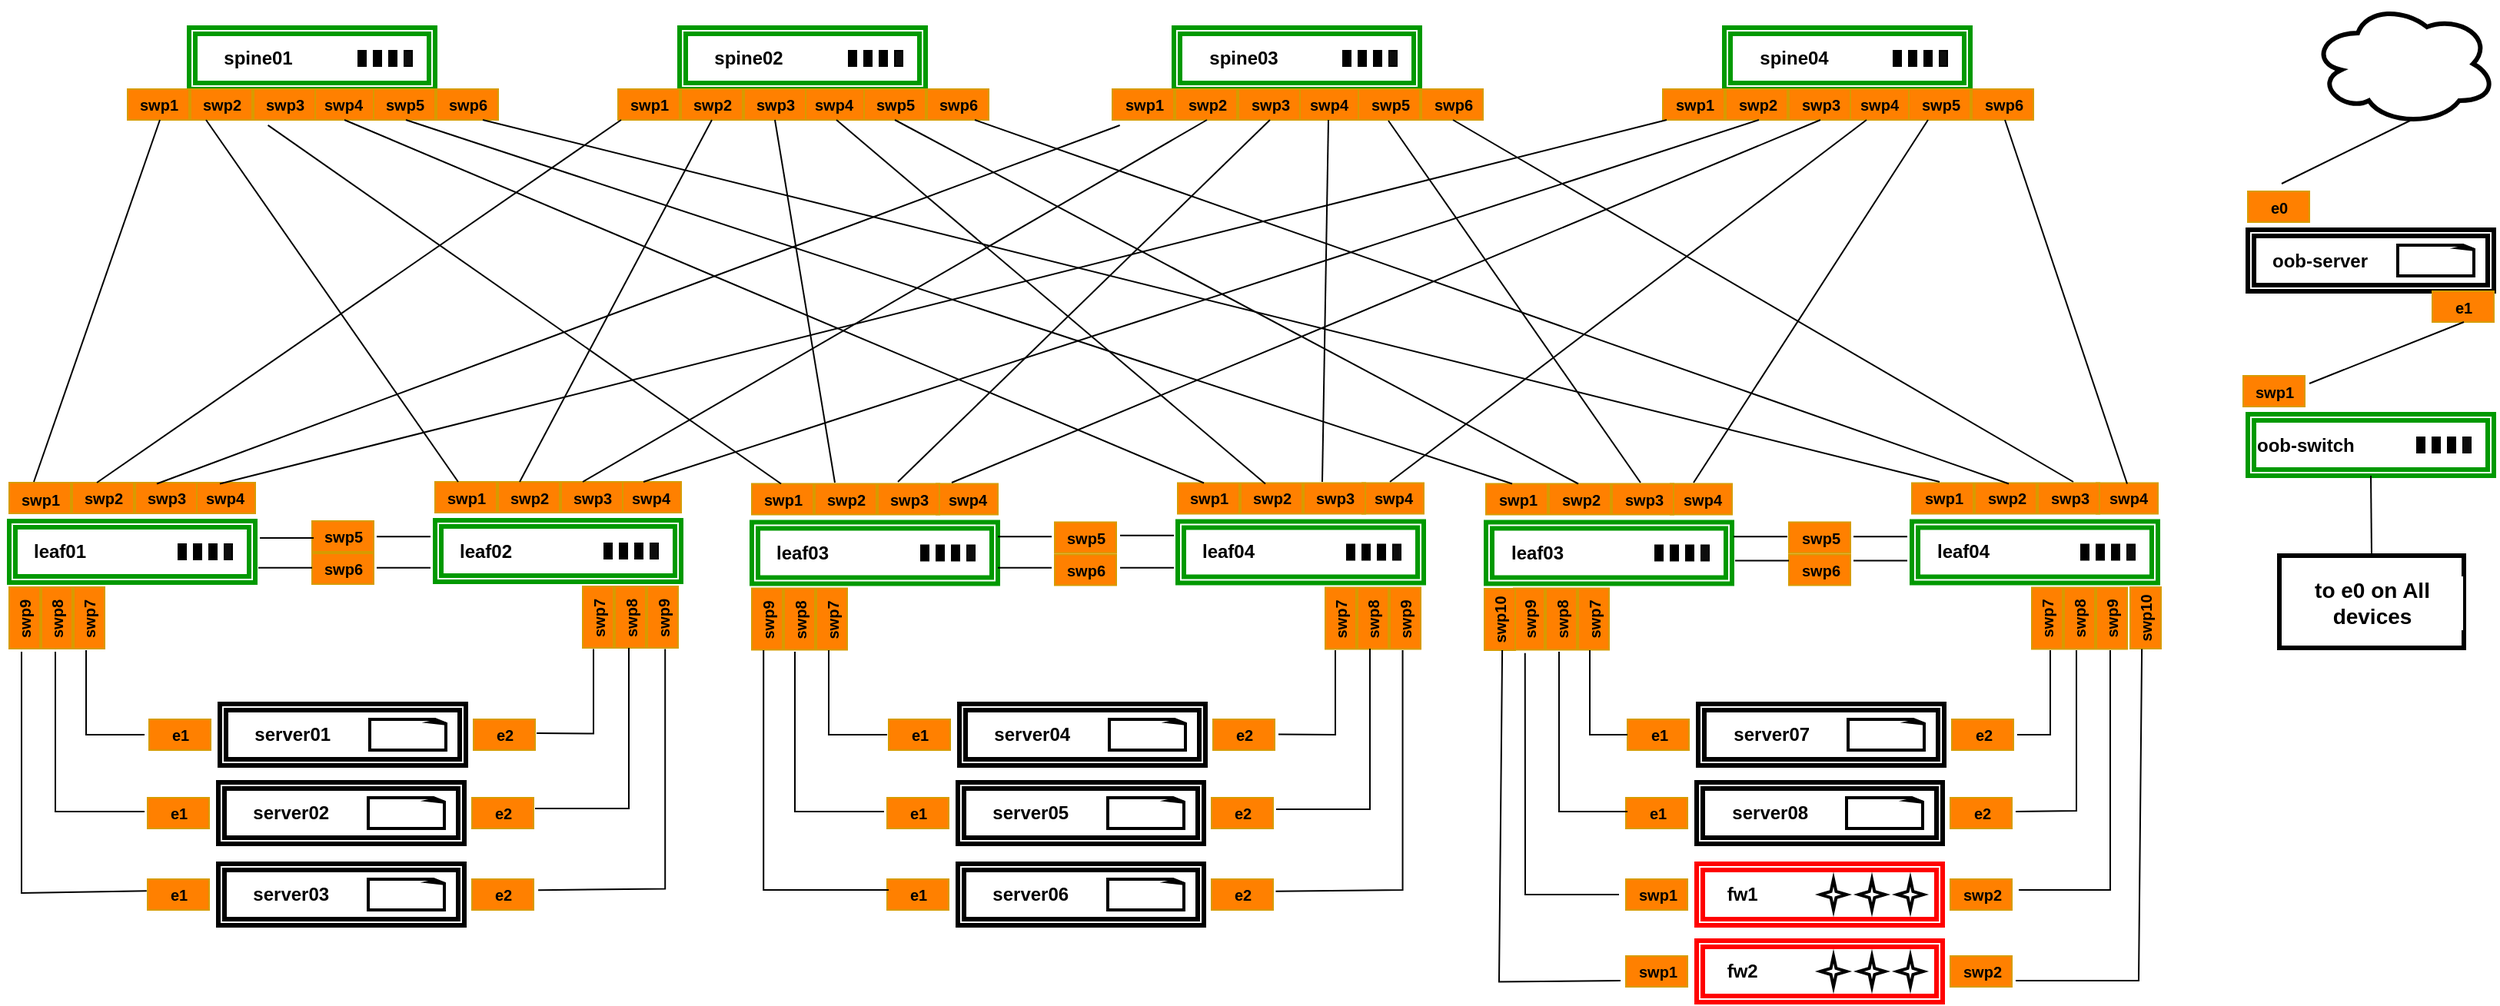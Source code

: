 <mxfile version="20.2.7" type="github">
  <diagram id="FuCkCItloimNFuOEy68N" name="Page-1">
    <mxGraphModel dx="1678" dy="933" grid="1" gridSize="10" guides="1" tooltips="1" connect="1" arrows="1" fold="1" page="1" pageScale="1" pageWidth="850" pageHeight="1100" math="0" shadow="0">
      <root>
        <mxCell id="0" />
        <mxCell id="1" parent="0" />
        <mxCell id="aQw6tkA5pOAqd_6tdOvo-39" value="&lt;b&gt;&amp;nbsp; &amp;nbsp; &amp;nbsp;spine01&lt;/b&gt;" style="shape=ext;double=1;rounded=0;whiteSpace=wrap;html=1;fillStyle=auto;strokeWidth=3;strokeColor=#009900;glass=0;shadow=0;sketch=0;align=left;" vertex="1" parent="1">
          <mxGeometry x="159" y="80" width="160" height="40" as="geometry" />
        </mxCell>
        <object label="" id="aQw6tkA5pOAqd_6tdOvo-40">
          <mxCell style="verticalLabelPosition=bottom;verticalAlign=top;html=1;shape=mxgraph.basic.rect;fillColor2=none;strokeWidth=1;size=20;indent=5;rounded=0;shadow=0;glass=0;sketch=0;fillStyle=auto;fillColor=#FF8000;strokeColor=#d79b00;" vertex="1" parent="1">
            <mxGeometry x="320" y="120" width="40" height="20" as="geometry" />
          </mxCell>
        </object>
        <mxCell id="aQw6tkA5pOAqd_6tdOvo-41" value="" style="verticalLabelPosition=bottom;verticalAlign=top;html=1;shape=mxgraph.basic.rect;fillColor2=none;strokeWidth=1;size=20;indent=5;rounded=0;shadow=0;glass=0;sketch=0;fillStyle=auto;fillColor=#000000;" vertex="1" parent="1">
          <mxGeometry x="269" y="95" width="5" height="10" as="geometry" />
        </mxCell>
        <mxCell id="aQw6tkA5pOAqd_6tdOvo-42" value="" style="verticalLabelPosition=bottom;verticalAlign=top;html=1;shape=mxgraph.basic.rect;fillColor2=none;strokeWidth=1;size=20;indent=5;rounded=0;shadow=0;glass=0;sketch=0;fillStyle=auto;fillColor=#000000;" vertex="1" parent="1">
          <mxGeometry x="279" y="95" width="5" height="10" as="geometry" />
        </mxCell>
        <mxCell id="aQw6tkA5pOAqd_6tdOvo-43" value="" style="verticalLabelPosition=bottom;verticalAlign=top;html=1;shape=mxgraph.basic.rect;fillColor2=none;strokeWidth=1;size=20;indent=5;rounded=0;shadow=0;glass=0;sketch=0;fillStyle=auto;fillColor=#000000;" vertex="1" parent="1">
          <mxGeometry x="289" y="95" width="5" height="10" as="geometry" />
        </mxCell>
        <mxCell id="aQw6tkA5pOAqd_6tdOvo-44" value="" style="verticalLabelPosition=bottom;verticalAlign=top;html=1;shape=mxgraph.basic.rect;fillColor2=none;strokeWidth=1;size=20;indent=5;rounded=0;shadow=0;glass=0;sketch=0;fillStyle=solid;fillColor=#0D0D0D;" vertex="1" parent="1">
          <mxGeometry x="299" y="95" width="5" height="10" as="geometry" />
        </mxCell>
        <mxCell id="aQw6tkA5pOAqd_6tdOvo-45" value="&lt;font style=&quot;font-size: 10px;&quot;&gt;&lt;b style=&quot;&quot;&gt;swp6&lt;/b&gt;&lt;/font&gt;" style="text;html=1;align=center;verticalAlign=middle;resizable=0;points=[];autosize=1;strokeColor=none;fillColor=none;labelBorderColor=none;labelBackgroundColor=none;" vertex="1" parent="1">
          <mxGeometry x="315" y="115" width="50" height="30" as="geometry" />
        </mxCell>
        <object label="" id="aQw6tkA5pOAqd_6tdOvo-46">
          <mxCell style="verticalLabelPosition=bottom;verticalAlign=top;html=1;shape=mxgraph.basic.rect;fillColor2=none;strokeWidth=1;size=20;indent=5;rounded=0;shadow=0;glass=0;sketch=0;fillStyle=auto;fillColor=#FF8000;strokeColor=#d79b00;" vertex="1" parent="1">
            <mxGeometry x="279" y="120" width="40" height="20" as="geometry" />
          </mxCell>
        </object>
        <mxCell id="aQw6tkA5pOAqd_6tdOvo-47" value="&lt;font style=&quot;font-size: 10px;&quot;&gt;&lt;b style=&quot;&quot;&gt;swp5&lt;/b&gt;&lt;/font&gt;" style="text;html=1;align=center;verticalAlign=middle;resizable=0;points=[];autosize=1;strokeColor=none;fillColor=none;labelBorderColor=none;labelBackgroundColor=none;" vertex="1" parent="1">
          <mxGeometry x="274" y="115" width="50" height="30" as="geometry" />
        </mxCell>
        <object label="" id="aQw6tkA5pOAqd_6tdOvo-48">
          <mxCell style="verticalLabelPosition=bottom;verticalAlign=top;html=1;shape=mxgraph.basic.rect;fillColor2=none;strokeWidth=1;size=20;indent=5;rounded=0;shadow=0;glass=0;sketch=0;fillStyle=auto;fillColor=#FF8000;strokeColor=#d79b00;" vertex="1" parent="1">
            <mxGeometry x="239" y="120" width="40" height="20" as="geometry" />
          </mxCell>
        </object>
        <mxCell id="aQw6tkA5pOAqd_6tdOvo-49" value="&lt;font style=&quot;font-size: 10px;&quot;&gt;&lt;b style=&quot;&quot;&gt;swp4&lt;/b&gt;&lt;/font&gt;" style="text;html=1;align=center;verticalAlign=middle;resizable=0;points=[];autosize=1;strokeColor=none;fillColor=none;labelBorderColor=none;labelBackgroundColor=none;" vertex="1" parent="1">
          <mxGeometry x="234" y="115" width="50" height="30" as="geometry" />
        </mxCell>
        <object label="" id="aQw6tkA5pOAqd_6tdOvo-50">
          <mxCell style="verticalLabelPosition=bottom;verticalAlign=top;html=1;shape=mxgraph.basic.rect;fillColor2=none;strokeWidth=1;size=20;indent=5;rounded=0;shadow=0;glass=0;sketch=0;fillStyle=auto;fillColor=#FF8000;strokeColor=#d79b00;" vertex="1" parent="1">
            <mxGeometry x="201" y="120" width="40" height="20" as="geometry" />
          </mxCell>
        </object>
        <mxCell id="aQw6tkA5pOAqd_6tdOvo-51" value="&lt;font style=&quot;font-size: 10px;&quot;&gt;&lt;b style=&quot;&quot;&gt;swp3&lt;/b&gt;&lt;/font&gt;" style="text;html=1;align=center;verticalAlign=middle;resizable=0;points=[];autosize=1;strokeColor=none;fillColor=none;labelBorderColor=none;labelBackgroundColor=none;" vertex="1" parent="1">
          <mxGeometry x="196" y="115" width="50" height="30" as="geometry" />
        </mxCell>
        <object label="" id="aQw6tkA5pOAqd_6tdOvo-52">
          <mxCell style="verticalLabelPosition=bottom;verticalAlign=top;html=1;shape=mxgraph.basic.rect;fillColor2=none;strokeWidth=1;size=20;indent=5;rounded=0;shadow=0;glass=0;sketch=0;fillStyle=auto;fillColor=#FF8000;strokeColor=#d79b00;" vertex="1" parent="1">
            <mxGeometry x="160" y="120" width="40" height="20" as="geometry" />
          </mxCell>
        </object>
        <mxCell id="aQw6tkA5pOAqd_6tdOvo-53" value="&lt;font style=&quot;font-size: 10px;&quot;&gt;&lt;b style=&quot;&quot;&gt;swp2&lt;/b&gt;&lt;/font&gt;" style="text;html=1;align=center;verticalAlign=middle;resizable=0;points=[];autosize=1;strokeColor=none;fillColor=none;labelBorderColor=none;labelBackgroundColor=none;" vertex="1" parent="1">
          <mxGeometry x="155" y="115" width="50" height="30" as="geometry" />
        </mxCell>
        <object label="" id="aQw6tkA5pOAqd_6tdOvo-54">
          <mxCell style="verticalLabelPosition=bottom;verticalAlign=top;html=1;shape=mxgraph.basic.rect;fillColor2=none;strokeWidth=1;size=20;indent=5;rounded=0;shadow=0;glass=0;sketch=0;fillStyle=auto;fillColor=#FF8000;strokeColor=#d79b00;" vertex="1" parent="1">
            <mxGeometry x="119" y="120" width="40" height="20" as="geometry" />
          </mxCell>
        </object>
        <mxCell id="aQw6tkA5pOAqd_6tdOvo-55" value="&lt;font style=&quot;font-size: 10px;&quot;&gt;&lt;b style=&quot;&quot;&gt;swp1&lt;/b&gt;&lt;/font&gt;" style="text;html=1;align=center;verticalAlign=middle;resizable=0;points=[];autosize=1;strokeColor=none;fillColor=none;labelBorderColor=none;labelBackgroundColor=none;" vertex="1" parent="1">
          <mxGeometry x="114" y="115" width="50" height="30" as="geometry" />
        </mxCell>
        <mxCell id="aQw6tkA5pOAqd_6tdOvo-83" value="&lt;b&gt;&amp;nbsp; &amp;nbsp;leaf01&lt;/b&gt;" style="shape=ext;double=1;rounded=0;whiteSpace=wrap;html=1;fillStyle=auto;strokeWidth=3;strokeColor=#009900;glass=0;shadow=0;sketch=0;align=left;" vertex="1" parent="1">
          <mxGeometry x="42" y="401" width="160" height="40" as="geometry" />
        </mxCell>
        <mxCell id="aQw6tkA5pOAqd_6tdOvo-84" value="" style="verticalLabelPosition=bottom;verticalAlign=top;html=1;shape=mxgraph.basic.rect;fillColor2=none;strokeWidth=1;size=20;indent=5;rounded=0;shadow=0;glass=0;sketch=0;fillStyle=auto;fillColor=#000000;" vertex="1" parent="1">
          <mxGeometry x="152" y="416" width="5" height="10" as="geometry" />
        </mxCell>
        <mxCell id="aQw6tkA5pOAqd_6tdOvo-85" value="" style="verticalLabelPosition=bottom;verticalAlign=top;html=1;shape=mxgraph.basic.rect;fillColor2=none;strokeWidth=1;size=20;indent=5;rounded=0;shadow=0;glass=0;sketch=0;fillStyle=auto;fillColor=#000000;" vertex="1" parent="1">
          <mxGeometry x="162" y="416" width="5" height="10" as="geometry" />
        </mxCell>
        <mxCell id="aQw6tkA5pOAqd_6tdOvo-86" value="" style="verticalLabelPosition=bottom;verticalAlign=top;html=1;shape=mxgraph.basic.rect;fillColor2=none;strokeWidth=1;size=20;indent=5;rounded=0;shadow=0;glass=0;sketch=0;fillStyle=auto;fillColor=#000000;" vertex="1" parent="1">
          <mxGeometry x="172" y="416" width="5" height="10" as="geometry" />
        </mxCell>
        <mxCell id="aQw6tkA5pOAqd_6tdOvo-87" value="" style="verticalLabelPosition=bottom;verticalAlign=top;html=1;shape=mxgraph.basic.rect;fillColor2=none;strokeWidth=1;size=20;indent=5;rounded=0;shadow=0;glass=0;sketch=0;fillStyle=solid;fillColor=#0D0D0D;" vertex="1" parent="1">
          <mxGeometry x="182" y="416" width="5" height="10" as="geometry" />
        </mxCell>
        <object label="" id="aQw6tkA5pOAqd_6tdOvo-88">
          <mxCell style="verticalLabelPosition=bottom;verticalAlign=top;html=1;shape=mxgraph.basic.rect;fillColor2=none;strokeWidth=1;size=20;indent=5;rounded=0;shadow=0;glass=0;sketch=0;fillStyle=auto;fillColor=#FF8000;strokeColor=#d79b00;" vertex="1" parent="1">
            <mxGeometry x="162" y="376" width="40" height="20" as="geometry" />
          </mxCell>
        </object>
        <mxCell id="aQw6tkA5pOAqd_6tdOvo-89" value="&lt;font style=&quot;font-size: 10px;&quot;&gt;&lt;b style=&quot;&quot;&gt;swp4&lt;/b&gt;&lt;/font&gt;" style="text;html=1;align=center;verticalAlign=middle;resizable=0;points=[];autosize=1;strokeColor=none;fillColor=none;labelBorderColor=none;labelBackgroundColor=none;" vertex="1" parent="1">
          <mxGeometry x="157" y="371" width="50" height="30" as="geometry" />
        </mxCell>
        <object label="" id="aQw6tkA5pOAqd_6tdOvo-90">
          <mxCell style="verticalLabelPosition=bottom;verticalAlign=top;html=1;shape=mxgraph.basic.rect;fillColor2=none;strokeWidth=1;size=20;indent=5;rounded=0;shadow=0;glass=0;sketch=0;fillStyle=auto;fillColor=#FF8000;strokeColor=#d79b00;" vertex="1" parent="1">
            <mxGeometry x="124" y="376" width="40" height="20" as="geometry" />
          </mxCell>
        </object>
        <mxCell id="aQw6tkA5pOAqd_6tdOvo-91" value="&lt;font style=&quot;font-size: 10px;&quot;&gt;&lt;b style=&quot;&quot;&gt;swp3&lt;/b&gt;&lt;/font&gt;" style="text;html=1;align=center;verticalAlign=middle;resizable=0;points=[];autosize=1;strokeColor=none;fillColor=none;labelBorderColor=none;labelBackgroundColor=none;" vertex="1" parent="1">
          <mxGeometry x="119" y="371" width="50" height="30" as="geometry" />
        </mxCell>
        <object label="" id="aQw6tkA5pOAqd_6tdOvo-92">
          <mxCell style="verticalLabelPosition=bottom;verticalAlign=top;html=1;shape=mxgraph.basic.rect;fillColor2=none;strokeWidth=1;size=20;indent=5;rounded=0;shadow=0;glass=0;sketch=0;fillStyle=auto;fillColor=#FF8000;strokeColor=#d79b00;" vertex="1" parent="1">
            <mxGeometry x="83" y="376" width="40" height="20" as="geometry" />
          </mxCell>
        </object>
        <mxCell id="aQw6tkA5pOAqd_6tdOvo-93" value="&lt;font style=&quot;font-size: 10px;&quot;&gt;&lt;b style=&quot;&quot;&gt;swp2&lt;/b&gt;&lt;/font&gt;" style="text;html=1;align=center;verticalAlign=middle;resizable=0;points=[];autosize=1;strokeColor=none;fillColor=none;labelBorderColor=none;labelBackgroundColor=none;" vertex="1" parent="1">
          <mxGeometry x="78" y="371" width="50" height="30" as="geometry" />
        </mxCell>
        <object label="" id="aQw6tkA5pOAqd_6tdOvo-94">
          <mxCell style="verticalLabelPosition=bottom;verticalAlign=top;html=1;shape=mxgraph.basic.rect;fillColor2=none;strokeWidth=1;size=20;indent=5;rounded=0;shadow=0;glass=0;sketch=0;fillStyle=auto;fillColor=#FF8000;strokeColor=#d79b00;" vertex="1" parent="1">
            <mxGeometry x="42" y="376" width="40" height="20" as="geometry" />
          </mxCell>
        </object>
        <mxCell id="aQw6tkA5pOAqd_6tdOvo-95" value="&lt;font style=&quot;font-size: 10px;&quot;&gt;&lt;b style=&quot;&quot;&gt;swp1&lt;/b&gt;&lt;/font&gt;" style="text;html=1;align=center;verticalAlign=middle;resizable=0;points=[];autosize=1;strokeColor=none;fillColor=none;labelBorderColor=none;labelBackgroundColor=none;" vertex="1" parent="1">
          <mxGeometry x="37" y="371.75" width="50" height="30" as="geometry" />
        </mxCell>
        <object label="" id="aQw6tkA5pOAqd_6tdOvo-96">
          <mxCell style="verticalLabelPosition=bottom;verticalAlign=top;html=1;shape=mxgraph.basic.rect;fillColor2=none;strokeWidth=1;size=20;indent=5;rounded=0;shadow=0;glass=0;sketch=0;fillStyle=auto;fillColor=#FF8000;strokeColor=#d79b00;" vertex="1" parent="1">
            <mxGeometry x="42" y="444" width="20" height="40" as="geometry" />
          </mxCell>
        </object>
        <mxCell id="aQw6tkA5pOAqd_6tdOvo-97" value="&lt;font style=&quot;font-size: 10px;&quot;&gt;&lt;b style=&quot;&quot;&gt;swp9&lt;/b&gt;&lt;/font&gt;" style="text;html=1;align=center;verticalAlign=middle;resizable=0;points=[];autosize=1;strokeColor=none;fillColor=none;labelBorderColor=none;labelBackgroundColor=none;rotation=270;" vertex="1" parent="1">
          <mxGeometry x="27" y="450" width="50" height="30" as="geometry" />
        </mxCell>
        <object label="" id="aQw6tkA5pOAqd_6tdOvo-98">
          <mxCell style="verticalLabelPosition=bottom;verticalAlign=top;html=1;shape=mxgraph.basic.rect;fillColor2=none;strokeWidth=1;size=20;indent=5;rounded=0;shadow=0;glass=0;sketch=0;fillStyle=auto;fillColor=#FF8000;strokeColor=#d79b00;" vertex="1" parent="1">
            <mxGeometry x="63" y="444" width="20" height="40" as="geometry" />
          </mxCell>
        </object>
        <mxCell id="aQw6tkA5pOAqd_6tdOvo-99" value="&lt;font style=&quot;font-size: 10px;&quot;&gt;&lt;b style=&quot;&quot;&gt;swp8&lt;/b&gt;&lt;/font&gt;" style="text;html=1;align=center;verticalAlign=middle;resizable=0;points=[];autosize=1;strokeColor=none;fillColor=none;labelBorderColor=none;labelBackgroundColor=none;rotation=270;" vertex="1" parent="1">
          <mxGeometry x="48" y="450" width="50" height="30" as="geometry" />
        </mxCell>
        <object label="" id="aQw6tkA5pOAqd_6tdOvo-100">
          <mxCell style="verticalLabelPosition=bottom;verticalAlign=top;html=1;shape=mxgraph.basic.rect;fillColor2=none;strokeWidth=1;size=20;indent=5;rounded=0;shadow=0;glass=0;sketch=0;fillStyle=auto;fillColor=#FF8000;strokeColor=#d79b00;" vertex="1" parent="1">
            <mxGeometry x="84" y="444" width="20" height="40" as="geometry" />
          </mxCell>
        </object>
        <mxCell id="aQw6tkA5pOAqd_6tdOvo-101" value="&lt;font style=&quot;font-size: 10px;&quot;&gt;&lt;b style=&quot;&quot;&gt;swp7&lt;/b&gt;&lt;/font&gt;" style="text;html=1;align=center;verticalAlign=middle;resizable=0;points=[];autosize=1;strokeColor=none;fillColor=none;labelBorderColor=none;labelBackgroundColor=none;rotation=270;" vertex="1" parent="1">
          <mxGeometry x="69" y="450" width="50" height="30" as="geometry" />
        </mxCell>
        <mxCell id="aQw6tkA5pOAqd_6tdOvo-121" value="&lt;b&gt;&amp;nbsp; &amp;nbsp;leaf02&lt;/b&gt;" style="shape=ext;double=1;rounded=0;whiteSpace=wrap;html=1;fillStyle=auto;strokeWidth=3;strokeColor=#009900;glass=0;shadow=0;sketch=0;align=left;" vertex="1" parent="1">
          <mxGeometry x="319" y="400.5" width="160" height="40" as="geometry" />
        </mxCell>
        <mxCell id="aQw6tkA5pOAqd_6tdOvo-122" value="" style="verticalLabelPosition=bottom;verticalAlign=top;html=1;shape=mxgraph.basic.rect;fillColor2=none;strokeWidth=1;size=20;indent=5;rounded=0;shadow=0;glass=0;sketch=0;fillStyle=auto;fillColor=#000000;" vertex="1" parent="1">
          <mxGeometry x="429" y="415.5" width="5" height="10" as="geometry" />
        </mxCell>
        <mxCell id="aQw6tkA5pOAqd_6tdOvo-123" value="" style="verticalLabelPosition=bottom;verticalAlign=top;html=1;shape=mxgraph.basic.rect;fillColor2=none;strokeWidth=1;size=20;indent=5;rounded=0;shadow=0;glass=0;sketch=0;fillStyle=auto;fillColor=#000000;" vertex="1" parent="1">
          <mxGeometry x="439" y="415.5" width="5" height="10" as="geometry" />
        </mxCell>
        <mxCell id="aQw6tkA5pOAqd_6tdOvo-124" value="" style="verticalLabelPosition=bottom;verticalAlign=top;html=1;shape=mxgraph.basic.rect;fillColor2=none;strokeWidth=1;size=20;indent=5;rounded=0;shadow=0;glass=0;sketch=0;fillStyle=auto;fillColor=#000000;" vertex="1" parent="1">
          <mxGeometry x="449" y="415.5" width="5" height="10" as="geometry" />
        </mxCell>
        <mxCell id="aQw6tkA5pOAqd_6tdOvo-125" value="" style="verticalLabelPosition=bottom;verticalAlign=top;html=1;shape=mxgraph.basic.rect;fillColor2=none;strokeWidth=1;size=20;indent=5;rounded=0;shadow=0;glass=0;sketch=0;fillStyle=solid;fillColor=#0D0D0D;" vertex="1" parent="1">
          <mxGeometry x="459" y="415.5" width="5" height="10" as="geometry" />
        </mxCell>
        <object label="" id="aQw6tkA5pOAqd_6tdOvo-126">
          <mxCell style="verticalLabelPosition=bottom;verticalAlign=top;html=1;shape=mxgraph.basic.rect;fillColor2=none;strokeWidth=1;size=20;indent=5;rounded=0;shadow=0;glass=0;sketch=0;fillStyle=auto;fillColor=#FF8000;strokeColor=#d79b00;" vertex="1" parent="1">
            <mxGeometry x="439" y="375.5" width="40" height="20" as="geometry" />
          </mxCell>
        </object>
        <mxCell id="aQw6tkA5pOAqd_6tdOvo-127" value="&lt;font style=&quot;font-size: 10px;&quot;&gt;&lt;b style=&quot;&quot;&gt;swp4&lt;/b&gt;&lt;/font&gt;" style="text;html=1;align=center;verticalAlign=middle;resizable=0;points=[];autosize=1;strokeColor=none;fillColor=none;labelBorderColor=none;labelBackgroundColor=none;" vertex="1" parent="1">
          <mxGeometry x="434" y="370.5" width="50" height="30" as="geometry" />
        </mxCell>
        <object label="" id="aQw6tkA5pOAqd_6tdOvo-128">
          <mxCell style="verticalLabelPosition=bottom;verticalAlign=top;html=1;shape=mxgraph.basic.rect;fillColor2=none;strokeWidth=1;size=20;indent=5;rounded=0;shadow=0;glass=0;sketch=0;fillStyle=auto;fillColor=#FF8000;strokeColor=#d79b00;" vertex="1" parent="1">
            <mxGeometry x="401" y="375.5" width="40" height="20" as="geometry" />
          </mxCell>
        </object>
        <mxCell id="aQw6tkA5pOAqd_6tdOvo-129" value="&lt;font style=&quot;font-size: 10px;&quot;&gt;&lt;b style=&quot;&quot;&gt;swp3&lt;/b&gt;&lt;/font&gt;" style="text;html=1;align=center;verticalAlign=middle;resizable=0;points=[];autosize=1;strokeColor=none;fillColor=none;labelBorderColor=none;labelBackgroundColor=none;" vertex="1" parent="1">
          <mxGeometry x="396" y="370.5" width="50" height="30" as="geometry" />
        </mxCell>
        <object label="" id="aQw6tkA5pOAqd_6tdOvo-130">
          <mxCell style="verticalLabelPosition=bottom;verticalAlign=top;html=1;shape=mxgraph.basic.rect;fillColor2=none;strokeWidth=1;size=20;indent=5;rounded=0;shadow=0;glass=0;sketch=0;fillStyle=auto;fillColor=#FF8000;strokeColor=#d79b00;" vertex="1" parent="1">
            <mxGeometry x="360" y="375.5" width="40" height="20" as="geometry" />
          </mxCell>
        </object>
        <mxCell id="aQw6tkA5pOAqd_6tdOvo-131" value="&lt;font style=&quot;font-size: 10px;&quot;&gt;&lt;b style=&quot;&quot;&gt;swp2&lt;/b&gt;&lt;/font&gt;" style="text;html=1;align=center;verticalAlign=middle;resizable=0;points=[];autosize=1;strokeColor=none;fillColor=none;labelBorderColor=none;labelBackgroundColor=none;" vertex="1" parent="1">
          <mxGeometry x="355" y="370.5" width="50" height="30" as="geometry" />
        </mxCell>
        <object label="" id="aQw6tkA5pOAqd_6tdOvo-132">
          <mxCell style="verticalLabelPosition=bottom;verticalAlign=top;html=1;shape=mxgraph.basic.rect;fillColor2=none;strokeWidth=1;size=20;indent=5;rounded=0;shadow=0;glass=0;sketch=0;fillStyle=auto;fillColor=#FF8000;strokeColor=#d79b00;" vertex="1" parent="1">
            <mxGeometry x="319" y="375.5" width="40" height="20" as="geometry" />
          </mxCell>
        </object>
        <mxCell id="aQw6tkA5pOAqd_6tdOvo-133" value="&lt;font style=&quot;font-size: 10px;&quot;&gt;&lt;b style=&quot;&quot;&gt;swp1&lt;/b&gt;&lt;/font&gt;" style="text;html=1;align=center;verticalAlign=middle;resizable=0;points=[];autosize=1;strokeColor=none;fillColor=none;labelBorderColor=none;labelBackgroundColor=none;" vertex="1" parent="1">
          <mxGeometry x="314" y="370.5" width="50" height="30" as="geometry" />
        </mxCell>
        <object label="" id="aQw6tkA5pOAqd_6tdOvo-134">
          <mxCell style="verticalLabelPosition=bottom;verticalAlign=top;html=1;shape=mxgraph.basic.rect;fillColor2=none;strokeWidth=1;size=20;indent=5;rounded=0;shadow=0;glass=0;sketch=0;fillStyle=auto;fillColor=#FF8000;strokeColor=#d79b00;" vertex="1" parent="1">
            <mxGeometry x="415" y="443.5" width="20" height="40" as="geometry" />
          </mxCell>
        </object>
        <mxCell id="aQw6tkA5pOAqd_6tdOvo-135" value="&lt;font style=&quot;font-size: 10px;&quot;&gt;&lt;b style=&quot;&quot;&gt;swp7&lt;/b&gt;&lt;/font&gt;" style="text;html=1;align=center;verticalAlign=middle;resizable=0;points=[];autosize=1;strokeColor=none;fillColor=none;labelBorderColor=none;labelBackgroundColor=none;rotation=270;" vertex="1" parent="1">
          <mxGeometry x="400" y="449.5" width="50" height="30" as="geometry" />
        </mxCell>
        <object label="" id="aQw6tkA5pOAqd_6tdOvo-136">
          <mxCell style="verticalLabelPosition=bottom;verticalAlign=top;html=1;shape=mxgraph.basic.rect;fillColor2=none;strokeWidth=1;size=20;indent=5;rounded=0;shadow=0;glass=0;sketch=0;fillStyle=auto;fillColor=#FF8000;strokeColor=#d79b00;" vertex="1" parent="1">
            <mxGeometry x="436" y="443.5" width="20" height="40" as="geometry" />
          </mxCell>
        </object>
        <mxCell id="aQw6tkA5pOAqd_6tdOvo-137" value="&lt;font style=&quot;font-size: 10px;&quot;&gt;&lt;b style=&quot;&quot;&gt;swp8&lt;/b&gt;&lt;/font&gt;" style="text;html=1;align=center;verticalAlign=middle;resizable=0;points=[];autosize=1;strokeColor=none;fillColor=none;labelBorderColor=none;labelBackgroundColor=none;rotation=270;" vertex="1" parent="1">
          <mxGeometry x="421" y="449.5" width="50" height="30" as="geometry" />
        </mxCell>
        <object label="" id="aQw6tkA5pOAqd_6tdOvo-138">
          <mxCell style="verticalLabelPosition=bottom;verticalAlign=top;html=1;shape=mxgraph.basic.rect;fillColor2=none;strokeWidth=1;size=20;indent=5;rounded=0;shadow=0;glass=0;sketch=0;fillStyle=auto;fillColor=#FF8000;strokeColor=#d79b00;" vertex="1" parent="1">
            <mxGeometry x="457" y="443.5" width="20" height="40" as="geometry" />
          </mxCell>
        </object>
        <mxCell id="aQw6tkA5pOAqd_6tdOvo-139" value="&lt;font style=&quot;font-size: 10px;&quot;&gt;&lt;b style=&quot;&quot;&gt;swp9&lt;/b&gt;&lt;/font&gt;" style="text;html=1;align=center;verticalAlign=middle;resizable=0;points=[];autosize=1;strokeColor=none;fillColor=none;labelBorderColor=none;labelBackgroundColor=none;rotation=270;" vertex="1" parent="1">
          <mxGeometry x="442" y="449.5" width="50" height="30" as="geometry" />
        </mxCell>
        <object label="" id="aQw6tkA5pOAqd_6tdOvo-141">
          <mxCell style="verticalLabelPosition=bottom;verticalAlign=top;html=1;shape=mxgraph.basic.rect;fillColor2=none;strokeWidth=1;size=20;indent=5;rounded=0;shadow=0;glass=0;sketch=0;fillStyle=auto;fillColor=#FF8000;strokeColor=#d79b00;" vertex="1" parent="1">
            <mxGeometry x="239" y="401" width="40" height="20" as="geometry" />
          </mxCell>
        </object>
        <mxCell id="aQw6tkA5pOAqd_6tdOvo-142" value="&lt;font style=&quot;font-size: 10px;&quot;&gt;&lt;b style=&quot;&quot;&gt;swp5&lt;/b&gt;&lt;/font&gt;" style="text;html=1;align=center;verticalAlign=middle;resizable=0;points=[];autosize=1;strokeColor=none;fillColor=none;labelBorderColor=none;labelBackgroundColor=none;" vertex="1" parent="1">
          <mxGeometry x="234" y="396" width="50" height="30" as="geometry" />
        </mxCell>
        <object label="" id="aQw6tkA5pOAqd_6tdOvo-143">
          <mxCell style="verticalLabelPosition=bottom;verticalAlign=top;html=1;shape=mxgraph.basic.rect;fillColor2=none;strokeWidth=1;size=20;indent=5;rounded=0;shadow=0;glass=0;sketch=0;fillStyle=auto;fillColor=#FF8000;strokeColor=#d79b00;" vertex="1" parent="1">
            <mxGeometry x="239" y="422" width="40" height="20" as="geometry" />
          </mxCell>
        </object>
        <mxCell id="aQw6tkA5pOAqd_6tdOvo-144" value="&lt;font style=&quot;font-size: 10px;&quot;&gt;&lt;b style=&quot;&quot;&gt;swp6&lt;/b&gt;&lt;/font&gt;" style="text;html=1;align=center;verticalAlign=middle;resizable=0;points=[];autosize=1;strokeColor=none;fillColor=none;labelBorderColor=none;labelBackgroundColor=none;" vertex="1" parent="1">
          <mxGeometry x="234" y="417" width="50" height="30" as="geometry" />
        </mxCell>
        <mxCell id="aQw6tkA5pOAqd_6tdOvo-145" value="&lt;b&gt;&amp;nbsp; &amp;nbsp;leaf03&lt;/b&gt;" style="shape=ext;double=1;rounded=0;whiteSpace=wrap;html=1;fillStyle=auto;strokeWidth=3;strokeColor=#009900;glass=0;shadow=0;sketch=0;align=left;" vertex="1" parent="1">
          <mxGeometry x="525" y="401.75" width="160" height="40" as="geometry" />
        </mxCell>
        <mxCell id="aQw6tkA5pOAqd_6tdOvo-146" value="" style="verticalLabelPosition=bottom;verticalAlign=top;html=1;shape=mxgraph.basic.rect;fillColor2=none;strokeWidth=1;size=20;indent=5;rounded=0;shadow=0;glass=0;sketch=0;fillStyle=auto;fillColor=#000000;" vertex="1" parent="1">
          <mxGeometry x="635" y="416.75" width="5" height="10" as="geometry" />
        </mxCell>
        <mxCell id="aQw6tkA5pOAqd_6tdOvo-147" value="" style="verticalLabelPosition=bottom;verticalAlign=top;html=1;shape=mxgraph.basic.rect;fillColor2=none;strokeWidth=1;size=20;indent=5;rounded=0;shadow=0;glass=0;sketch=0;fillStyle=auto;fillColor=#000000;" vertex="1" parent="1">
          <mxGeometry x="645" y="416.75" width="5" height="10" as="geometry" />
        </mxCell>
        <mxCell id="aQw6tkA5pOAqd_6tdOvo-148" value="" style="verticalLabelPosition=bottom;verticalAlign=top;html=1;shape=mxgraph.basic.rect;fillColor2=none;strokeWidth=1;size=20;indent=5;rounded=0;shadow=0;glass=0;sketch=0;fillStyle=auto;fillColor=#000000;" vertex="1" parent="1">
          <mxGeometry x="655" y="416.75" width="5" height="10" as="geometry" />
        </mxCell>
        <mxCell id="aQw6tkA5pOAqd_6tdOvo-149" value="" style="verticalLabelPosition=bottom;verticalAlign=top;html=1;shape=mxgraph.basic.rect;fillColor2=none;strokeWidth=1;size=20;indent=5;rounded=0;shadow=0;glass=0;sketch=0;fillStyle=solid;fillColor=#0D0D0D;" vertex="1" parent="1">
          <mxGeometry x="665" y="416.75" width="5" height="10" as="geometry" />
        </mxCell>
        <object label="" id="aQw6tkA5pOAqd_6tdOvo-150">
          <mxCell style="verticalLabelPosition=bottom;verticalAlign=top;html=1;shape=mxgraph.basic.rect;fillColor2=none;strokeWidth=1;size=20;indent=5;rounded=0;shadow=0;glass=0;sketch=0;fillStyle=auto;fillColor=#FF8000;strokeColor=#d79b00;" vertex="1" parent="1">
            <mxGeometry x="645" y="376.75" width="40" height="20" as="geometry" />
          </mxCell>
        </object>
        <mxCell id="aQw6tkA5pOAqd_6tdOvo-151" value="&lt;font style=&quot;font-size: 10px;&quot;&gt;&lt;b style=&quot;&quot;&gt;swp4&lt;/b&gt;&lt;/font&gt;" style="text;html=1;align=center;verticalAlign=middle;resizable=0;points=[];autosize=1;strokeColor=none;fillColor=none;labelBorderColor=none;labelBackgroundColor=none;" vertex="1" parent="1">
          <mxGeometry x="640" y="371.75" width="50" height="30" as="geometry" />
        </mxCell>
        <object label="" id="aQw6tkA5pOAqd_6tdOvo-152">
          <mxCell style="verticalLabelPosition=bottom;verticalAlign=top;html=1;shape=mxgraph.basic.rect;fillColor2=none;strokeWidth=1;size=20;indent=5;rounded=0;shadow=0;glass=0;sketch=0;fillStyle=auto;fillColor=#FF8000;strokeColor=#d79b00;" vertex="1" parent="1">
            <mxGeometry x="607" y="376.75" width="40" height="20" as="geometry" />
          </mxCell>
        </object>
        <mxCell id="aQw6tkA5pOAqd_6tdOvo-153" value="&lt;font style=&quot;font-size: 10px;&quot;&gt;&lt;b style=&quot;&quot;&gt;swp3&lt;/b&gt;&lt;/font&gt;" style="text;html=1;align=center;verticalAlign=middle;resizable=0;points=[];autosize=1;strokeColor=none;fillColor=none;labelBorderColor=none;labelBackgroundColor=none;" vertex="1" parent="1">
          <mxGeometry x="602" y="371.75" width="50" height="30" as="geometry" />
        </mxCell>
        <object label="" id="aQw6tkA5pOAqd_6tdOvo-154">
          <mxCell style="verticalLabelPosition=bottom;verticalAlign=top;html=1;shape=mxgraph.basic.rect;fillColor2=none;strokeWidth=1;size=20;indent=5;rounded=0;shadow=0;glass=0;sketch=0;fillStyle=auto;fillColor=#FF8000;strokeColor=#d79b00;" vertex="1" parent="1">
            <mxGeometry x="566" y="376.75" width="40" height="20" as="geometry" />
          </mxCell>
        </object>
        <mxCell id="aQw6tkA5pOAqd_6tdOvo-155" value="&lt;font style=&quot;font-size: 10px;&quot;&gt;&lt;b style=&quot;&quot;&gt;swp2&lt;/b&gt;&lt;/font&gt;" style="text;html=1;align=center;verticalAlign=middle;resizable=0;points=[];autosize=1;strokeColor=none;fillColor=none;labelBorderColor=none;labelBackgroundColor=none;" vertex="1" parent="1">
          <mxGeometry x="561" y="371.75" width="50" height="30" as="geometry" />
        </mxCell>
        <object label="" id="aQw6tkA5pOAqd_6tdOvo-156">
          <mxCell style="verticalLabelPosition=bottom;verticalAlign=top;html=1;shape=mxgraph.basic.rect;fillColor2=none;strokeWidth=1;size=20;indent=5;rounded=0;shadow=0;glass=0;sketch=0;fillStyle=auto;fillColor=#FF8000;strokeColor=#d79b00;" vertex="1" parent="1">
            <mxGeometry x="525" y="376.75" width="40" height="20" as="geometry" />
          </mxCell>
        </object>
        <mxCell id="aQw6tkA5pOAqd_6tdOvo-157" value="&lt;font style=&quot;font-size: 10px;&quot;&gt;&lt;b style=&quot;&quot;&gt;swp1&lt;/b&gt;&lt;/font&gt;" style="text;html=1;align=center;verticalAlign=middle;resizable=0;points=[];autosize=1;strokeColor=none;fillColor=none;labelBorderColor=none;labelBackgroundColor=none;" vertex="1" parent="1">
          <mxGeometry x="520" y="371.75" width="50" height="30" as="geometry" />
        </mxCell>
        <object label="" id="aQw6tkA5pOAqd_6tdOvo-158">
          <mxCell style="verticalLabelPosition=bottom;verticalAlign=top;html=1;shape=mxgraph.basic.rect;fillColor2=none;strokeWidth=1;size=20;indent=5;rounded=0;shadow=0;glass=0;sketch=0;fillStyle=auto;fillColor=#FF8000;strokeColor=#d79b00;" vertex="1" parent="1">
            <mxGeometry x="525" y="444.75" width="20" height="40" as="geometry" />
          </mxCell>
        </object>
        <mxCell id="aQw6tkA5pOAqd_6tdOvo-159" value="&lt;font style=&quot;font-size: 10px;&quot;&gt;&lt;b style=&quot;&quot;&gt;swp9&lt;/b&gt;&lt;/font&gt;" style="text;html=1;align=center;verticalAlign=middle;resizable=0;points=[];autosize=1;strokeColor=none;fillColor=none;labelBorderColor=none;labelBackgroundColor=none;rotation=270;" vertex="1" parent="1">
          <mxGeometry x="510" y="450.75" width="50" height="30" as="geometry" />
        </mxCell>
        <object label="" id="aQw6tkA5pOAqd_6tdOvo-160">
          <mxCell style="verticalLabelPosition=bottom;verticalAlign=top;html=1;shape=mxgraph.basic.rect;fillColor2=none;strokeWidth=1;size=20;indent=5;rounded=0;shadow=0;glass=0;sketch=0;fillStyle=auto;fillColor=#FF8000;strokeColor=#d79b00;" vertex="1" parent="1">
            <mxGeometry x="546" y="444.75" width="20" height="40" as="geometry" />
          </mxCell>
        </object>
        <mxCell id="aQw6tkA5pOAqd_6tdOvo-161" value="&lt;font style=&quot;font-size: 10px;&quot;&gt;&lt;b style=&quot;&quot;&gt;swp8&lt;/b&gt;&lt;/font&gt;" style="text;html=1;align=center;verticalAlign=middle;resizable=0;points=[];autosize=1;strokeColor=none;fillColor=none;labelBorderColor=none;labelBackgroundColor=none;rotation=270;" vertex="1" parent="1">
          <mxGeometry x="531" y="450.75" width="50" height="30" as="geometry" />
        </mxCell>
        <object label="" id="aQw6tkA5pOAqd_6tdOvo-162">
          <mxCell style="verticalLabelPosition=bottom;verticalAlign=top;html=1;shape=mxgraph.basic.rect;fillColor2=none;strokeWidth=1;size=20;indent=5;rounded=0;shadow=0;glass=0;sketch=0;fillStyle=auto;fillColor=#FF8000;strokeColor=#d79b00;" vertex="1" parent="1">
            <mxGeometry x="567" y="444.75" width="20" height="40" as="geometry" />
          </mxCell>
        </object>
        <mxCell id="aQw6tkA5pOAqd_6tdOvo-163" value="&lt;font style=&quot;font-size: 10px;&quot;&gt;&lt;b style=&quot;&quot;&gt;swp7&lt;/b&gt;&lt;/font&gt;" style="text;html=1;align=center;verticalAlign=middle;resizable=0;points=[];autosize=1;strokeColor=none;fillColor=none;labelBorderColor=none;labelBackgroundColor=none;rotation=270;" vertex="1" parent="1">
          <mxGeometry x="552" y="450.75" width="50" height="30" as="geometry" />
        </mxCell>
        <mxCell id="aQw6tkA5pOAqd_6tdOvo-164" value="&lt;b&gt;&amp;nbsp; &amp;nbsp;leaf04&lt;/b&gt;" style="shape=ext;double=1;rounded=0;whiteSpace=wrap;html=1;fillStyle=auto;strokeWidth=3;strokeColor=#009900;glass=0;shadow=0;sketch=0;align=left;" vertex="1" parent="1">
          <mxGeometry x="802" y="401.25" width="160" height="40" as="geometry" />
        </mxCell>
        <mxCell id="aQw6tkA5pOAqd_6tdOvo-165" value="" style="verticalLabelPosition=bottom;verticalAlign=top;html=1;shape=mxgraph.basic.rect;fillColor2=none;strokeWidth=1;size=20;indent=5;rounded=0;shadow=0;glass=0;sketch=0;fillStyle=auto;fillColor=#000000;" vertex="1" parent="1">
          <mxGeometry x="912" y="416.25" width="5" height="10" as="geometry" />
        </mxCell>
        <mxCell id="aQw6tkA5pOAqd_6tdOvo-166" value="" style="verticalLabelPosition=bottom;verticalAlign=top;html=1;shape=mxgraph.basic.rect;fillColor2=none;strokeWidth=1;size=20;indent=5;rounded=0;shadow=0;glass=0;sketch=0;fillStyle=auto;fillColor=#000000;" vertex="1" parent="1">
          <mxGeometry x="922" y="416.25" width="5" height="10" as="geometry" />
        </mxCell>
        <mxCell id="aQw6tkA5pOAqd_6tdOvo-167" value="" style="verticalLabelPosition=bottom;verticalAlign=top;html=1;shape=mxgraph.basic.rect;fillColor2=none;strokeWidth=1;size=20;indent=5;rounded=0;shadow=0;glass=0;sketch=0;fillStyle=auto;fillColor=#000000;" vertex="1" parent="1">
          <mxGeometry x="932" y="416.25" width="5" height="10" as="geometry" />
        </mxCell>
        <mxCell id="aQw6tkA5pOAqd_6tdOvo-168" value="" style="verticalLabelPosition=bottom;verticalAlign=top;html=1;shape=mxgraph.basic.rect;fillColor2=none;strokeWidth=1;size=20;indent=5;rounded=0;shadow=0;glass=0;sketch=0;fillStyle=solid;fillColor=#0D0D0D;" vertex="1" parent="1">
          <mxGeometry x="942" y="416.25" width="5" height="10" as="geometry" />
        </mxCell>
        <object label="" id="aQw6tkA5pOAqd_6tdOvo-169">
          <mxCell style="verticalLabelPosition=bottom;verticalAlign=top;html=1;shape=mxgraph.basic.rect;fillColor2=none;strokeWidth=1;size=20;indent=5;rounded=0;shadow=0;glass=0;sketch=0;fillStyle=auto;fillColor=#FF8000;strokeColor=#d79b00;" vertex="1" parent="1">
            <mxGeometry x="922" y="376.25" width="40" height="20" as="geometry" />
          </mxCell>
        </object>
        <mxCell id="aQw6tkA5pOAqd_6tdOvo-170" value="&lt;font style=&quot;font-size: 10px;&quot;&gt;&lt;b style=&quot;&quot;&gt;swp4&lt;/b&gt;&lt;/font&gt;" style="text;html=1;align=center;verticalAlign=middle;resizable=0;points=[];autosize=1;strokeColor=none;fillColor=none;labelBorderColor=none;labelBackgroundColor=none;" vertex="1" parent="1">
          <mxGeometry x="917" y="371.25" width="50" height="30" as="geometry" />
        </mxCell>
        <object label="" id="aQw6tkA5pOAqd_6tdOvo-171">
          <mxCell style="verticalLabelPosition=bottom;verticalAlign=top;html=1;shape=mxgraph.basic.rect;fillColor2=none;strokeWidth=1;size=20;indent=5;rounded=0;shadow=0;glass=0;sketch=0;fillStyle=auto;fillColor=#FF8000;strokeColor=#d79b00;" vertex="1" parent="1">
            <mxGeometry x="884" y="376.25" width="40" height="20" as="geometry" />
          </mxCell>
        </object>
        <mxCell id="aQw6tkA5pOAqd_6tdOvo-172" value="&lt;font style=&quot;font-size: 10px;&quot;&gt;&lt;b style=&quot;&quot;&gt;swp3&lt;/b&gt;&lt;/font&gt;" style="text;html=1;align=center;verticalAlign=middle;resizable=0;points=[];autosize=1;strokeColor=none;fillColor=none;labelBorderColor=none;labelBackgroundColor=none;" vertex="1" parent="1">
          <mxGeometry x="879" y="371.25" width="50" height="30" as="geometry" />
        </mxCell>
        <object label="" id="aQw6tkA5pOAqd_6tdOvo-173">
          <mxCell style="verticalLabelPosition=bottom;verticalAlign=top;html=1;shape=mxgraph.basic.rect;fillColor2=none;strokeWidth=1;size=20;indent=5;rounded=0;shadow=0;glass=0;sketch=0;fillStyle=auto;fillColor=#FF8000;strokeColor=#d79b00;" vertex="1" parent="1">
            <mxGeometry x="843" y="376.25" width="40" height="20" as="geometry" />
          </mxCell>
        </object>
        <mxCell id="aQw6tkA5pOAqd_6tdOvo-174" value="&lt;font style=&quot;font-size: 10px;&quot;&gt;&lt;b style=&quot;&quot;&gt;swp2&lt;/b&gt;&lt;/font&gt;" style="text;html=1;align=center;verticalAlign=middle;resizable=0;points=[];autosize=1;strokeColor=none;fillColor=none;labelBorderColor=none;labelBackgroundColor=none;" vertex="1" parent="1">
          <mxGeometry x="838" y="371.25" width="50" height="30" as="geometry" />
        </mxCell>
        <object label="" id="aQw6tkA5pOAqd_6tdOvo-175">
          <mxCell style="verticalLabelPosition=bottom;verticalAlign=top;html=1;shape=mxgraph.basic.rect;fillColor2=none;strokeWidth=1;size=20;indent=5;rounded=0;shadow=0;glass=0;sketch=0;fillStyle=auto;fillColor=#FF8000;strokeColor=#d79b00;" vertex="1" parent="1">
            <mxGeometry x="802" y="376.25" width="40" height="20" as="geometry" />
          </mxCell>
        </object>
        <mxCell id="aQw6tkA5pOAqd_6tdOvo-176" value="&lt;font style=&quot;font-size: 10px;&quot;&gt;&lt;b style=&quot;&quot;&gt;swp1&lt;/b&gt;&lt;/font&gt;" style="text;html=1;align=center;verticalAlign=middle;resizable=0;points=[];autosize=1;strokeColor=none;fillColor=none;labelBorderColor=none;labelBackgroundColor=none;" vertex="1" parent="1">
          <mxGeometry x="797" y="371.25" width="50" height="30" as="geometry" />
        </mxCell>
        <object label="" id="aQw6tkA5pOAqd_6tdOvo-177">
          <mxCell style="verticalLabelPosition=bottom;verticalAlign=top;html=1;shape=mxgraph.basic.rect;fillColor2=none;strokeWidth=1;size=20;indent=5;rounded=0;shadow=0;glass=0;sketch=0;fillStyle=auto;fillColor=#FF8000;strokeColor=#d79b00;" vertex="1" parent="1">
            <mxGeometry x="898" y="444.25" width="20" height="40" as="geometry" />
          </mxCell>
        </object>
        <mxCell id="aQw6tkA5pOAqd_6tdOvo-178" value="&lt;font style=&quot;font-size: 10px;&quot;&gt;&lt;b style=&quot;&quot;&gt;swp7&lt;/b&gt;&lt;/font&gt;" style="text;html=1;align=center;verticalAlign=middle;resizable=0;points=[];autosize=1;strokeColor=none;fillColor=none;labelBorderColor=none;labelBackgroundColor=none;rotation=270;" vertex="1" parent="1">
          <mxGeometry x="883" y="450.25" width="50" height="30" as="geometry" />
        </mxCell>
        <object label="" id="aQw6tkA5pOAqd_6tdOvo-179">
          <mxCell style="verticalLabelPosition=bottom;verticalAlign=top;html=1;shape=mxgraph.basic.rect;fillColor2=none;strokeWidth=1;size=20;indent=5;rounded=0;shadow=0;glass=0;sketch=0;fillStyle=auto;fillColor=#FF8000;strokeColor=#d79b00;" vertex="1" parent="1">
            <mxGeometry x="919" y="444.25" width="20" height="40" as="geometry" />
          </mxCell>
        </object>
        <mxCell id="aQw6tkA5pOAqd_6tdOvo-180" value="&lt;font style=&quot;font-size: 10px;&quot;&gt;&lt;b style=&quot;&quot;&gt;swp8&lt;/b&gt;&lt;/font&gt;" style="text;html=1;align=center;verticalAlign=middle;resizable=0;points=[];autosize=1;strokeColor=none;fillColor=none;labelBorderColor=none;labelBackgroundColor=none;rotation=270;" vertex="1" parent="1">
          <mxGeometry x="904" y="450.25" width="50" height="30" as="geometry" />
        </mxCell>
        <object label="" id="aQw6tkA5pOAqd_6tdOvo-181">
          <mxCell style="verticalLabelPosition=bottom;verticalAlign=top;html=1;shape=mxgraph.basic.rect;fillColor2=none;strokeWidth=1;size=20;indent=5;rounded=0;shadow=0;glass=0;sketch=0;fillStyle=auto;fillColor=#FF8000;strokeColor=#d79b00;" vertex="1" parent="1">
            <mxGeometry x="940" y="444.25" width="20" height="40" as="geometry" />
          </mxCell>
        </object>
        <mxCell id="aQw6tkA5pOAqd_6tdOvo-182" value="&lt;font style=&quot;font-size: 10px;&quot;&gt;&lt;b style=&quot;&quot;&gt;swp9&lt;/b&gt;&lt;/font&gt;" style="text;html=1;align=center;verticalAlign=middle;resizable=0;points=[];autosize=1;strokeColor=none;fillColor=none;labelBorderColor=none;labelBackgroundColor=none;rotation=270;" vertex="1" parent="1">
          <mxGeometry x="925" y="450.25" width="50" height="30" as="geometry" />
        </mxCell>
        <object label="" id="aQw6tkA5pOAqd_6tdOvo-183">
          <mxCell style="verticalLabelPosition=bottom;verticalAlign=top;html=1;shape=mxgraph.basic.rect;fillColor2=none;strokeWidth=1;size=20;indent=5;rounded=0;shadow=0;glass=0;sketch=0;fillStyle=auto;fillColor=#FF8000;strokeColor=#d79b00;" vertex="1" parent="1">
            <mxGeometry x="722" y="401.75" width="40" height="20" as="geometry" />
          </mxCell>
        </object>
        <mxCell id="aQw6tkA5pOAqd_6tdOvo-184" value="&lt;font style=&quot;font-size: 10px;&quot;&gt;&lt;b style=&quot;&quot;&gt;swp5&lt;/b&gt;&lt;/font&gt;" style="text;html=1;align=center;verticalAlign=middle;resizable=0;points=[];autosize=1;strokeColor=none;fillColor=none;labelBorderColor=none;labelBackgroundColor=none;" vertex="1" parent="1">
          <mxGeometry x="717" y="396.75" width="50" height="30" as="geometry" />
        </mxCell>
        <object label="" id="aQw6tkA5pOAqd_6tdOvo-185">
          <mxCell style="verticalLabelPosition=bottom;verticalAlign=top;html=1;shape=mxgraph.basic.rect;fillColor2=none;strokeWidth=1;size=20;indent=5;rounded=0;shadow=0;glass=0;sketch=0;fillStyle=auto;fillColor=#FF8000;strokeColor=#d79b00;" vertex="1" parent="1">
            <mxGeometry x="722" y="422.75" width="40" height="20" as="geometry" />
          </mxCell>
        </object>
        <mxCell id="aQw6tkA5pOAqd_6tdOvo-186" value="&lt;font style=&quot;font-size: 10px;&quot;&gt;&lt;b style=&quot;&quot;&gt;swp6&lt;/b&gt;&lt;/font&gt;" style="text;html=1;align=center;verticalAlign=middle;resizable=0;points=[];autosize=1;strokeColor=none;fillColor=none;labelBorderColor=none;labelBackgroundColor=none;" vertex="1" parent="1">
          <mxGeometry x="717" y="417.75" width="50" height="30" as="geometry" />
        </mxCell>
        <mxCell id="aQw6tkA5pOAqd_6tdOvo-187" value="&lt;b&gt;&amp;nbsp; &amp;nbsp;leaf03&lt;/b&gt;" style="shape=ext;double=1;rounded=0;whiteSpace=wrap;html=1;fillStyle=auto;strokeWidth=3;strokeColor=#009900;glass=0;shadow=0;sketch=0;align=left;" vertex="1" parent="1">
          <mxGeometry x="1002.5" y="401.75" width="160" height="40" as="geometry" />
        </mxCell>
        <mxCell id="aQw6tkA5pOAqd_6tdOvo-188" value="" style="verticalLabelPosition=bottom;verticalAlign=top;html=1;shape=mxgraph.basic.rect;fillColor2=none;strokeWidth=1;size=20;indent=5;rounded=0;shadow=0;glass=0;sketch=0;fillStyle=auto;fillColor=#000000;" vertex="1" parent="1">
          <mxGeometry x="1112.5" y="416.75" width="5" height="10" as="geometry" />
        </mxCell>
        <mxCell id="aQw6tkA5pOAqd_6tdOvo-189" value="" style="verticalLabelPosition=bottom;verticalAlign=top;html=1;shape=mxgraph.basic.rect;fillColor2=none;strokeWidth=1;size=20;indent=5;rounded=0;shadow=0;glass=0;sketch=0;fillStyle=auto;fillColor=#000000;" vertex="1" parent="1">
          <mxGeometry x="1122.5" y="416.75" width="5" height="10" as="geometry" />
        </mxCell>
        <mxCell id="aQw6tkA5pOAqd_6tdOvo-190" value="" style="verticalLabelPosition=bottom;verticalAlign=top;html=1;shape=mxgraph.basic.rect;fillColor2=none;strokeWidth=1;size=20;indent=5;rounded=0;shadow=0;glass=0;sketch=0;fillStyle=auto;fillColor=#000000;" vertex="1" parent="1">
          <mxGeometry x="1132.5" y="416.75" width="5" height="10" as="geometry" />
        </mxCell>
        <mxCell id="aQw6tkA5pOAqd_6tdOvo-191" value="" style="verticalLabelPosition=bottom;verticalAlign=top;html=1;shape=mxgraph.basic.rect;fillColor2=none;strokeWidth=1;size=20;indent=5;rounded=0;shadow=0;glass=0;sketch=0;fillStyle=solid;fillColor=#0D0D0D;" vertex="1" parent="1">
          <mxGeometry x="1142.5" y="416.75" width="5" height="10" as="geometry" />
        </mxCell>
        <object label="" id="aQw6tkA5pOAqd_6tdOvo-192">
          <mxCell style="verticalLabelPosition=bottom;verticalAlign=top;html=1;shape=mxgraph.basic.rect;fillColor2=none;strokeWidth=1;size=20;indent=5;rounded=0;shadow=0;glass=0;sketch=0;fillStyle=auto;fillColor=#FF8000;strokeColor=#d79b00;" vertex="1" parent="1">
            <mxGeometry x="1122.5" y="376.75" width="40" height="20" as="geometry" />
          </mxCell>
        </object>
        <mxCell id="aQw6tkA5pOAqd_6tdOvo-193" value="&lt;font style=&quot;font-size: 10px;&quot;&gt;&lt;b style=&quot;&quot;&gt;swp4&lt;/b&gt;&lt;/font&gt;" style="text;html=1;align=center;verticalAlign=middle;resizable=0;points=[];autosize=1;strokeColor=none;fillColor=none;labelBorderColor=none;labelBackgroundColor=none;" vertex="1" parent="1">
          <mxGeometry x="1117.5" y="371.75" width="50" height="30" as="geometry" />
        </mxCell>
        <object label="" id="aQw6tkA5pOAqd_6tdOvo-194">
          <mxCell style="verticalLabelPosition=bottom;verticalAlign=top;html=1;shape=mxgraph.basic.rect;fillColor2=none;strokeWidth=1;size=20;indent=5;rounded=0;shadow=0;glass=0;sketch=0;fillStyle=auto;fillColor=#FF8000;strokeColor=#d79b00;" vertex="1" parent="1">
            <mxGeometry x="1084.5" y="376.75" width="40" height="20" as="geometry" />
          </mxCell>
        </object>
        <mxCell id="aQw6tkA5pOAqd_6tdOvo-195" value="&lt;font style=&quot;font-size: 10px;&quot;&gt;&lt;b style=&quot;&quot;&gt;swp3&lt;/b&gt;&lt;/font&gt;" style="text;html=1;align=center;verticalAlign=middle;resizable=0;points=[];autosize=1;strokeColor=none;fillColor=none;labelBorderColor=none;labelBackgroundColor=none;" vertex="1" parent="1">
          <mxGeometry x="1079.5" y="371.75" width="50" height="30" as="geometry" />
        </mxCell>
        <object label="" id="aQw6tkA5pOAqd_6tdOvo-196">
          <mxCell style="verticalLabelPosition=bottom;verticalAlign=top;html=1;shape=mxgraph.basic.rect;fillColor2=none;strokeWidth=1;size=20;indent=5;rounded=0;shadow=0;glass=0;sketch=0;fillStyle=auto;fillColor=#FF8000;strokeColor=#d79b00;" vertex="1" parent="1">
            <mxGeometry x="1043.5" y="376.75" width="40" height="20" as="geometry" />
          </mxCell>
        </object>
        <mxCell id="aQw6tkA5pOAqd_6tdOvo-197" value="&lt;font style=&quot;font-size: 10px;&quot;&gt;&lt;b style=&quot;&quot;&gt;swp2&lt;/b&gt;&lt;/font&gt;" style="text;html=1;align=center;verticalAlign=middle;resizable=0;points=[];autosize=1;strokeColor=none;fillColor=none;labelBorderColor=none;labelBackgroundColor=none;" vertex="1" parent="1">
          <mxGeometry x="1038.5" y="371.75" width="50" height="30" as="geometry" />
        </mxCell>
        <object label="" id="aQw6tkA5pOAqd_6tdOvo-198">
          <mxCell style="verticalLabelPosition=bottom;verticalAlign=top;html=1;shape=mxgraph.basic.rect;fillColor2=none;strokeWidth=1;size=20;indent=5;rounded=0;shadow=0;glass=0;sketch=0;fillStyle=auto;fillColor=#FF8000;strokeColor=#d79b00;" vertex="1" parent="1">
            <mxGeometry x="1002.5" y="376.75" width="40" height="20" as="geometry" />
          </mxCell>
        </object>
        <mxCell id="aQw6tkA5pOAqd_6tdOvo-199" value="&lt;font style=&quot;font-size: 10px;&quot;&gt;&lt;b style=&quot;&quot;&gt;swp1&lt;/b&gt;&lt;/font&gt;" style="text;html=1;align=center;verticalAlign=middle;resizable=0;points=[];autosize=1;strokeColor=none;fillColor=none;labelBorderColor=none;labelBackgroundColor=none;" vertex="1" parent="1">
          <mxGeometry x="997.5" y="371.75" width="50" height="30" as="geometry" />
        </mxCell>
        <object label="" id="aQw6tkA5pOAqd_6tdOvo-200">
          <mxCell style="verticalLabelPosition=bottom;verticalAlign=top;html=1;shape=mxgraph.basic.rect;fillColor2=none;strokeWidth=1;size=20;indent=5;rounded=0;shadow=0;glass=0;sketch=0;fillStyle=auto;fillColor=#FF8000;strokeColor=#d79b00;" vertex="1" parent="1">
            <mxGeometry x="1020.5" y="444.75" width="20" height="40" as="geometry" />
          </mxCell>
        </object>
        <mxCell id="aQw6tkA5pOAqd_6tdOvo-201" value="&lt;font style=&quot;font-size: 10px;&quot;&gt;&lt;b style=&quot;&quot;&gt;swp9&lt;/b&gt;&lt;/font&gt;" style="text;html=1;align=center;verticalAlign=middle;resizable=0;points=[];autosize=1;strokeColor=none;fillColor=none;labelBorderColor=none;labelBackgroundColor=none;rotation=270;" vertex="1" parent="1">
          <mxGeometry x="1005.5" y="450.75" width="50" height="30" as="geometry" />
        </mxCell>
        <object label="" id="aQw6tkA5pOAqd_6tdOvo-202">
          <mxCell style="verticalLabelPosition=bottom;verticalAlign=top;html=1;shape=mxgraph.basic.rect;fillColor2=none;strokeWidth=1;size=20;indent=5;rounded=0;shadow=0;glass=0;sketch=0;fillStyle=auto;fillColor=#FF8000;strokeColor=#d79b00;" vertex="1" parent="1">
            <mxGeometry x="1041.5" y="444.75" width="20" height="40" as="geometry" />
          </mxCell>
        </object>
        <mxCell id="aQw6tkA5pOAqd_6tdOvo-203" value="&lt;font style=&quot;font-size: 10px;&quot;&gt;&lt;b style=&quot;&quot;&gt;swp8&lt;/b&gt;&lt;/font&gt;" style="text;html=1;align=center;verticalAlign=middle;resizable=0;points=[];autosize=1;strokeColor=none;fillColor=none;labelBorderColor=none;labelBackgroundColor=none;rotation=270;" vertex="1" parent="1">
          <mxGeometry x="1026.5" y="450.75" width="50" height="30" as="geometry" />
        </mxCell>
        <object label="" id="aQw6tkA5pOAqd_6tdOvo-204">
          <mxCell style="verticalLabelPosition=bottom;verticalAlign=top;html=1;shape=mxgraph.basic.rect;fillColor2=none;strokeWidth=1;size=20;indent=5;rounded=0;shadow=0;glass=0;sketch=0;fillStyle=auto;fillColor=#FF8000;strokeColor=#d79b00;" vertex="1" parent="1">
            <mxGeometry x="1062.5" y="444.75" width="20" height="40" as="geometry" />
          </mxCell>
        </object>
        <mxCell id="aQw6tkA5pOAqd_6tdOvo-205" value="&lt;font style=&quot;font-size: 10px;&quot;&gt;&lt;b style=&quot;&quot;&gt;swp7&lt;/b&gt;&lt;/font&gt;" style="text;html=1;align=center;verticalAlign=middle;resizable=0;points=[];autosize=1;strokeColor=none;fillColor=none;labelBorderColor=none;labelBackgroundColor=none;rotation=270;" vertex="1" parent="1">
          <mxGeometry x="1047.5" y="450.75" width="50" height="30" as="geometry" />
        </mxCell>
        <mxCell id="aQw6tkA5pOAqd_6tdOvo-206" value="&lt;b&gt;&amp;nbsp; &amp;nbsp;leaf04&lt;/b&gt;" style="shape=ext;double=1;rounded=0;whiteSpace=wrap;html=1;fillStyle=auto;strokeWidth=3;strokeColor=#009900;glass=0;shadow=0;sketch=0;align=left;" vertex="1" parent="1">
          <mxGeometry x="1279.5" y="401.25" width="160" height="40" as="geometry" />
        </mxCell>
        <mxCell id="aQw6tkA5pOAqd_6tdOvo-207" value="" style="verticalLabelPosition=bottom;verticalAlign=top;html=1;shape=mxgraph.basic.rect;fillColor2=none;strokeWidth=1;size=20;indent=5;rounded=0;shadow=0;glass=0;sketch=0;fillStyle=auto;fillColor=#000000;" vertex="1" parent="1">
          <mxGeometry x="1389.5" y="416.25" width="5" height="10" as="geometry" />
        </mxCell>
        <mxCell id="aQw6tkA5pOAqd_6tdOvo-208" value="" style="verticalLabelPosition=bottom;verticalAlign=top;html=1;shape=mxgraph.basic.rect;fillColor2=none;strokeWidth=1;size=20;indent=5;rounded=0;shadow=0;glass=0;sketch=0;fillStyle=auto;fillColor=#000000;" vertex="1" parent="1">
          <mxGeometry x="1399.5" y="416.25" width="5" height="10" as="geometry" />
        </mxCell>
        <mxCell id="aQw6tkA5pOAqd_6tdOvo-209" value="" style="verticalLabelPosition=bottom;verticalAlign=top;html=1;shape=mxgraph.basic.rect;fillColor2=none;strokeWidth=1;size=20;indent=5;rounded=0;shadow=0;glass=0;sketch=0;fillStyle=auto;fillColor=#000000;" vertex="1" parent="1">
          <mxGeometry x="1409.5" y="416.25" width="5" height="10" as="geometry" />
        </mxCell>
        <mxCell id="aQw6tkA5pOAqd_6tdOvo-210" value="" style="verticalLabelPosition=bottom;verticalAlign=top;html=1;shape=mxgraph.basic.rect;fillColor2=none;strokeWidth=1;size=20;indent=5;rounded=0;shadow=0;glass=0;sketch=0;fillStyle=solid;fillColor=#0D0D0D;" vertex="1" parent="1">
          <mxGeometry x="1419.5" y="416.25" width="5" height="10" as="geometry" />
        </mxCell>
        <object label="" id="aQw6tkA5pOAqd_6tdOvo-211">
          <mxCell style="verticalLabelPosition=bottom;verticalAlign=top;html=1;shape=mxgraph.basic.rect;fillColor2=none;strokeWidth=1;size=20;indent=5;rounded=0;shadow=0;glass=0;sketch=0;fillStyle=auto;fillColor=#FF8000;strokeColor=#d79b00;" vertex="1" parent="1">
            <mxGeometry x="1399.5" y="376.25" width="40" height="20" as="geometry" />
          </mxCell>
        </object>
        <mxCell id="aQw6tkA5pOAqd_6tdOvo-212" value="&lt;font style=&quot;font-size: 10px;&quot;&gt;&lt;b style=&quot;&quot;&gt;swp4&lt;/b&gt;&lt;/font&gt;" style="text;html=1;align=center;verticalAlign=middle;resizable=0;points=[];autosize=1;strokeColor=none;fillColor=none;labelBorderColor=none;labelBackgroundColor=none;" vertex="1" parent="1">
          <mxGeometry x="1394.5" y="371.25" width="50" height="30" as="geometry" />
        </mxCell>
        <object label="" id="aQw6tkA5pOAqd_6tdOvo-213">
          <mxCell style="verticalLabelPosition=bottom;verticalAlign=top;html=1;shape=mxgraph.basic.rect;fillColor2=none;strokeWidth=1;size=20;indent=5;rounded=0;shadow=0;glass=0;sketch=0;fillStyle=auto;fillColor=#FF8000;strokeColor=#d79b00;" vertex="1" parent="1">
            <mxGeometry x="1361.5" y="376.25" width="40" height="20" as="geometry" />
          </mxCell>
        </object>
        <mxCell id="aQw6tkA5pOAqd_6tdOvo-214" value="&lt;font style=&quot;font-size: 10px;&quot;&gt;&lt;b style=&quot;&quot;&gt;swp3&lt;/b&gt;&lt;/font&gt;" style="text;html=1;align=center;verticalAlign=middle;resizable=0;points=[];autosize=1;strokeColor=none;fillColor=none;labelBorderColor=none;labelBackgroundColor=none;" vertex="1" parent="1">
          <mxGeometry x="1356.5" y="371.25" width="50" height="30" as="geometry" />
        </mxCell>
        <object label="" id="aQw6tkA5pOAqd_6tdOvo-215">
          <mxCell style="verticalLabelPosition=bottom;verticalAlign=top;html=1;shape=mxgraph.basic.rect;fillColor2=none;strokeWidth=1;size=20;indent=5;rounded=0;shadow=0;glass=0;sketch=0;fillStyle=auto;fillColor=#FF8000;strokeColor=#d79b00;" vertex="1" parent="1">
            <mxGeometry x="1320.5" y="376.25" width="40" height="20" as="geometry" />
          </mxCell>
        </object>
        <mxCell id="aQw6tkA5pOAqd_6tdOvo-216" value="&lt;font style=&quot;font-size: 10px;&quot;&gt;&lt;b style=&quot;&quot;&gt;swp2&lt;/b&gt;&lt;/font&gt;" style="text;html=1;align=center;verticalAlign=middle;resizable=0;points=[];autosize=1;strokeColor=none;fillColor=none;labelBorderColor=none;labelBackgroundColor=none;" vertex="1" parent="1">
          <mxGeometry x="1315.5" y="371.25" width="50" height="30" as="geometry" />
        </mxCell>
        <object label="" id="aQw6tkA5pOAqd_6tdOvo-217">
          <mxCell style="verticalLabelPosition=bottom;verticalAlign=top;html=1;shape=mxgraph.basic.rect;fillColor2=none;strokeWidth=1;size=20;indent=5;rounded=0;shadow=0;glass=0;sketch=0;fillStyle=auto;fillColor=#FF8000;strokeColor=#d79b00;" vertex="1" parent="1">
            <mxGeometry x="1279.5" y="376.25" width="40" height="20" as="geometry" />
          </mxCell>
        </object>
        <mxCell id="aQw6tkA5pOAqd_6tdOvo-218" value="&lt;font style=&quot;font-size: 10px;&quot;&gt;&lt;b style=&quot;&quot;&gt;swp1&lt;/b&gt;&lt;/font&gt;" style="text;html=1;align=center;verticalAlign=middle;resizable=0;points=[];autosize=1;strokeColor=none;fillColor=none;labelBorderColor=none;labelBackgroundColor=none;" vertex="1" parent="1">
          <mxGeometry x="1274.5" y="371.25" width="50" height="30" as="geometry" />
        </mxCell>
        <object label="" id="aQw6tkA5pOAqd_6tdOvo-219">
          <mxCell style="verticalLabelPosition=bottom;verticalAlign=top;html=1;shape=mxgraph.basic.rect;fillColor2=none;strokeWidth=1;size=20;indent=5;rounded=0;shadow=0;glass=0;sketch=0;fillStyle=auto;fillColor=#FF8000;strokeColor=#d79b00;" vertex="1" parent="1">
            <mxGeometry x="1357.5" y="444.25" width="20" height="40" as="geometry" />
          </mxCell>
        </object>
        <mxCell id="aQw6tkA5pOAqd_6tdOvo-220" value="&lt;font style=&quot;font-size: 10px;&quot;&gt;&lt;b style=&quot;&quot;&gt;swp7&lt;/b&gt;&lt;/font&gt;" style="text;html=1;align=center;verticalAlign=middle;resizable=0;points=[];autosize=1;strokeColor=none;fillColor=none;labelBorderColor=none;labelBackgroundColor=none;rotation=270;" vertex="1" parent="1">
          <mxGeometry x="1342.5" y="450.25" width="50" height="30" as="geometry" />
        </mxCell>
        <object label="" id="aQw6tkA5pOAqd_6tdOvo-221">
          <mxCell style="verticalLabelPosition=bottom;verticalAlign=top;html=1;shape=mxgraph.basic.rect;fillColor2=none;strokeWidth=1;size=20;indent=5;rounded=0;shadow=0;glass=0;sketch=0;fillStyle=auto;fillColor=#FF8000;strokeColor=#d79b00;" vertex="1" parent="1">
            <mxGeometry x="1378.5" y="444.25" width="20" height="40" as="geometry" />
          </mxCell>
        </object>
        <mxCell id="aQw6tkA5pOAqd_6tdOvo-222" value="&lt;font style=&quot;font-size: 10px;&quot;&gt;&lt;b style=&quot;&quot;&gt;swp8&lt;/b&gt;&lt;/font&gt;" style="text;html=1;align=center;verticalAlign=middle;resizable=0;points=[];autosize=1;strokeColor=none;fillColor=none;labelBorderColor=none;labelBackgroundColor=none;rotation=270;" vertex="1" parent="1">
          <mxGeometry x="1363.5" y="450.25" width="50" height="30" as="geometry" />
        </mxCell>
        <object label="" id="aQw6tkA5pOAqd_6tdOvo-223">
          <mxCell style="verticalLabelPosition=bottom;verticalAlign=top;html=1;shape=mxgraph.basic.rect;fillColor2=none;strokeWidth=1;size=20;indent=5;rounded=0;shadow=0;glass=0;sketch=0;fillStyle=auto;fillColor=#FF8000;strokeColor=#d79b00;" vertex="1" parent="1">
            <mxGeometry x="1399.5" y="444.25" width="20" height="40" as="geometry" />
          </mxCell>
        </object>
        <mxCell id="aQw6tkA5pOAqd_6tdOvo-224" value="&lt;font style=&quot;font-size: 10px;&quot;&gt;&lt;b style=&quot;&quot;&gt;swp9&lt;/b&gt;&lt;/font&gt;" style="text;html=1;align=center;verticalAlign=middle;resizable=0;points=[];autosize=1;strokeColor=none;fillColor=none;labelBorderColor=none;labelBackgroundColor=none;rotation=270;" vertex="1" parent="1">
          <mxGeometry x="1384.5" y="450.25" width="50" height="30" as="geometry" />
        </mxCell>
        <object label="" id="aQw6tkA5pOAqd_6tdOvo-225">
          <mxCell style="verticalLabelPosition=bottom;verticalAlign=top;html=1;shape=mxgraph.basic.rect;fillColor2=none;strokeWidth=1;size=20;indent=5;rounded=0;shadow=0;glass=0;sketch=0;fillStyle=auto;fillColor=#FF8000;strokeColor=#d79b00;" vertex="1" parent="1">
            <mxGeometry x="1199.5" y="401.75" width="40" height="20" as="geometry" />
          </mxCell>
        </object>
        <mxCell id="aQw6tkA5pOAqd_6tdOvo-226" value="&lt;font style=&quot;font-size: 10px;&quot;&gt;&lt;b style=&quot;&quot;&gt;swp5&lt;/b&gt;&lt;/font&gt;" style="text;html=1;align=center;verticalAlign=middle;resizable=0;points=[];autosize=1;strokeColor=none;fillColor=none;labelBorderColor=none;labelBackgroundColor=none;" vertex="1" parent="1">
          <mxGeometry x="1194.5" y="396.75" width="50" height="30" as="geometry" />
        </mxCell>
        <object label="" id="aQw6tkA5pOAqd_6tdOvo-227">
          <mxCell style="verticalLabelPosition=bottom;verticalAlign=top;html=1;shape=mxgraph.basic.rect;fillColor2=none;strokeWidth=1;size=20;indent=5;rounded=0;shadow=0;glass=0;sketch=0;fillStyle=auto;fillColor=#FF8000;strokeColor=#d79b00;" vertex="1" parent="1">
            <mxGeometry x="1199.5" y="422.75" width="40" height="20" as="geometry" />
          </mxCell>
        </object>
        <mxCell id="aQw6tkA5pOAqd_6tdOvo-228" value="&lt;font style=&quot;font-size: 10px;&quot;&gt;&lt;b style=&quot;&quot;&gt;swp6&lt;/b&gt;&lt;/font&gt;" style="text;html=1;align=center;verticalAlign=middle;resizable=0;points=[];autosize=1;strokeColor=none;fillColor=none;labelBorderColor=none;labelBackgroundColor=none;" vertex="1" parent="1">
          <mxGeometry x="1194.5" y="417.75" width="50" height="30" as="geometry" />
        </mxCell>
        <object label="" id="aQw6tkA5pOAqd_6tdOvo-229">
          <mxCell style="verticalLabelPosition=bottom;verticalAlign=top;html=1;shape=mxgraph.basic.rect;fillColor2=none;strokeWidth=1;size=20;indent=5;rounded=0;shadow=0;glass=0;sketch=0;fillStyle=auto;fillColor=#FF8000;strokeColor=#d79b00;" vertex="1" parent="1">
            <mxGeometry x="1001.5" y="445" width="20" height="40" as="geometry" />
          </mxCell>
        </object>
        <mxCell id="aQw6tkA5pOAqd_6tdOvo-230" value="&lt;font style=&quot;font-size: 10px;&quot;&gt;&lt;b style=&quot;&quot;&gt;swp10&lt;/b&gt;&lt;/font&gt;" style="text;html=1;align=center;verticalAlign=middle;resizable=0;points=[];autosize=1;strokeColor=none;fillColor=none;labelBorderColor=none;labelBackgroundColor=none;rotation=270;" vertex="1" parent="1">
          <mxGeometry x="986.5" y="451" width="50" height="30" as="geometry" />
        </mxCell>
        <object label="" id="aQw6tkA5pOAqd_6tdOvo-231">
          <mxCell style="verticalLabelPosition=bottom;verticalAlign=top;html=1;shape=mxgraph.basic.rect;fillColor2=none;strokeWidth=1;size=20;indent=5;rounded=0;shadow=0;glass=0;sketch=0;fillStyle=auto;fillColor=#FF8000;strokeColor=#d79b00;" vertex="1" parent="1">
            <mxGeometry x="1421.5" y="444" width="20" height="40" as="geometry" />
          </mxCell>
        </object>
        <mxCell id="aQw6tkA5pOAqd_6tdOvo-232" value="&lt;font style=&quot;font-size: 10px;&quot;&gt;&lt;b style=&quot;&quot;&gt;swp10&lt;/b&gt;&lt;/font&gt;" style="text;html=1;align=center;verticalAlign=middle;resizable=0;points=[];autosize=1;strokeColor=none;fillColor=none;labelBorderColor=none;labelBackgroundColor=none;rotation=270;" vertex="1" parent="1">
          <mxGeometry x="1406.5" y="450" width="50" height="30" as="geometry" />
        </mxCell>
        <mxCell id="aQw6tkA5pOAqd_6tdOvo-233" value="&lt;b&gt;&amp;nbsp; &amp;nbsp; &amp;nbsp;spine02&lt;/b&gt;" style="shape=ext;double=1;rounded=0;whiteSpace=wrap;html=1;fillStyle=auto;strokeWidth=3;strokeColor=#009900;glass=0;shadow=0;sketch=0;align=left;" vertex="1" parent="1">
          <mxGeometry x="478" y="80" width="160" height="40" as="geometry" />
        </mxCell>
        <object label="" id="aQw6tkA5pOAqd_6tdOvo-234">
          <mxCell style="verticalLabelPosition=bottom;verticalAlign=top;html=1;shape=mxgraph.basic.rect;fillColor2=none;strokeWidth=1;size=20;indent=5;rounded=0;shadow=0;glass=0;sketch=0;fillStyle=auto;fillColor=#FF8000;strokeColor=#d79b00;" vertex="1" parent="1">
            <mxGeometry x="639" y="120" width="40" height="20" as="geometry" />
          </mxCell>
        </object>
        <mxCell id="aQw6tkA5pOAqd_6tdOvo-235" value="" style="verticalLabelPosition=bottom;verticalAlign=top;html=1;shape=mxgraph.basic.rect;fillColor2=none;strokeWidth=1;size=20;indent=5;rounded=0;shadow=0;glass=0;sketch=0;fillStyle=auto;fillColor=#000000;" vertex="1" parent="1">
          <mxGeometry x="588" y="95" width="5" height="10" as="geometry" />
        </mxCell>
        <mxCell id="aQw6tkA5pOAqd_6tdOvo-236" value="" style="verticalLabelPosition=bottom;verticalAlign=top;html=1;shape=mxgraph.basic.rect;fillColor2=none;strokeWidth=1;size=20;indent=5;rounded=0;shadow=0;glass=0;sketch=0;fillStyle=auto;fillColor=#000000;" vertex="1" parent="1">
          <mxGeometry x="598" y="95" width="5" height="10" as="geometry" />
        </mxCell>
        <mxCell id="aQw6tkA5pOAqd_6tdOvo-237" value="" style="verticalLabelPosition=bottom;verticalAlign=top;html=1;shape=mxgraph.basic.rect;fillColor2=none;strokeWidth=1;size=20;indent=5;rounded=0;shadow=0;glass=0;sketch=0;fillStyle=auto;fillColor=#000000;" vertex="1" parent="1">
          <mxGeometry x="608" y="95" width="5" height="10" as="geometry" />
        </mxCell>
        <mxCell id="aQw6tkA5pOAqd_6tdOvo-238" value="" style="verticalLabelPosition=bottom;verticalAlign=top;html=1;shape=mxgraph.basic.rect;fillColor2=none;strokeWidth=1;size=20;indent=5;rounded=0;shadow=0;glass=0;sketch=0;fillStyle=solid;fillColor=#0D0D0D;" vertex="1" parent="1">
          <mxGeometry x="618" y="95" width="5" height="10" as="geometry" />
        </mxCell>
        <mxCell id="aQw6tkA5pOAqd_6tdOvo-239" value="&lt;font style=&quot;font-size: 10px;&quot;&gt;&lt;b style=&quot;&quot;&gt;swp6&lt;/b&gt;&lt;/font&gt;" style="text;html=1;align=center;verticalAlign=middle;resizable=0;points=[];autosize=1;strokeColor=none;fillColor=none;labelBorderColor=none;labelBackgroundColor=none;" vertex="1" parent="1">
          <mxGeometry x="634" y="115" width="50" height="30" as="geometry" />
        </mxCell>
        <object label="" id="aQw6tkA5pOAqd_6tdOvo-240">
          <mxCell style="verticalLabelPosition=bottom;verticalAlign=top;html=1;shape=mxgraph.basic.rect;fillColor2=none;strokeWidth=1;size=20;indent=5;rounded=0;shadow=0;glass=0;sketch=0;fillStyle=auto;fillColor=#FF8000;strokeColor=#d79b00;" vertex="1" parent="1">
            <mxGeometry x="598" y="120" width="40" height="20" as="geometry" />
          </mxCell>
        </object>
        <mxCell id="aQw6tkA5pOAqd_6tdOvo-241" value="&lt;font style=&quot;font-size: 10px;&quot;&gt;&lt;b style=&quot;&quot;&gt;swp5&lt;/b&gt;&lt;/font&gt;" style="text;html=1;align=center;verticalAlign=middle;resizable=0;points=[];autosize=1;strokeColor=none;fillColor=none;labelBorderColor=none;labelBackgroundColor=none;" vertex="1" parent="1">
          <mxGeometry x="593" y="115" width="50" height="30" as="geometry" />
        </mxCell>
        <object label="" id="aQw6tkA5pOAqd_6tdOvo-242">
          <mxCell style="verticalLabelPosition=bottom;verticalAlign=top;html=1;shape=mxgraph.basic.rect;fillColor2=none;strokeWidth=1;size=20;indent=5;rounded=0;shadow=0;glass=0;sketch=0;fillStyle=auto;fillColor=#FF8000;strokeColor=#d79b00;" vertex="1" parent="1">
            <mxGeometry x="558" y="120" width="40" height="20" as="geometry" />
          </mxCell>
        </object>
        <mxCell id="aQw6tkA5pOAqd_6tdOvo-243" value="&lt;font style=&quot;font-size: 10px;&quot;&gt;&lt;b style=&quot;&quot;&gt;swp4&lt;/b&gt;&lt;/font&gt;" style="text;html=1;align=center;verticalAlign=middle;resizable=0;points=[];autosize=1;strokeColor=none;fillColor=none;labelBorderColor=none;labelBackgroundColor=none;" vertex="1" parent="1">
          <mxGeometry x="553" y="115" width="50" height="30" as="geometry" />
        </mxCell>
        <object label="" id="aQw6tkA5pOAqd_6tdOvo-244">
          <mxCell style="verticalLabelPosition=bottom;verticalAlign=top;html=1;shape=mxgraph.basic.rect;fillColor2=none;strokeWidth=1;size=20;indent=5;rounded=0;shadow=0;glass=0;sketch=0;fillStyle=auto;fillColor=#FF8000;strokeColor=#d79b00;" vertex="1" parent="1">
            <mxGeometry x="520" y="120" width="40" height="20" as="geometry" />
          </mxCell>
        </object>
        <mxCell id="aQw6tkA5pOAqd_6tdOvo-245" value="&lt;font style=&quot;font-size: 10px;&quot;&gt;&lt;b style=&quot;&quot;&gt;swp3&lt;/b&gt;&lt;/font&gt;" style="text;html=1;align=center;verticalAlign=middle;resizable=0;points=[];autosize=1;strokeColor=none;fillColor=none;labelBorderColor=none;labelBackgroundColor=none;" vertex="1" parent="1">
          <mxGeometry x="515" y="115" width="50" height="30" as="geometry" />
        </mxCell>
        <object label="" id="aQw6tkA5pOAqd_6tdOvo-246">
          <mxCell style="verticalLabelPosition=bottom;verticalAlign=top;html=1;shape=mxgraph.basic.rect;fillColor2=none;strokeWidth=1;size=20;indent=5;rounded=0;shadow=0;glass=0;sketch=0;fillStyle=auto;fillColor=#FF8000;strokeColor=#d79b00;" vertex="1" parent="1">
            <mxGeometry x="479" y="120" width="40" height="20" as="geometry" />
          </mxCell>
        </object>
        <mxCell id="aQw6tkA5pOAqd_6tdOvo-247" value="&lt;font style=&quot;font-size: 10px;&quot;&gt;&lt;b style=&quot;&quot;&gt;swp2&lt;/b&gt;&lt;/font&gt;" style="text;html=1;align=center;verticalAlign=middle;resizable=0;points=[];autosize=1;strokeColor=none;fillColor=none;labelBorderColor=none;labelBackgroundColor=none;" vertex="1" parent="1">
          <mxGeometry x="474" y="115" width="50" height="30" as="geometry" />
        </mxCell>
        <object label="" id="aQw6tkA5pOAqd_6tdOvo-248">
          <mxCell style="verticalLabelPosition=bottom;verticalAlign=top;html=1;shape=mxgraph.basic.rect;fillColor2=none;strokeWidth=1;size=20;indent=5;rounded=0;shadow=0;glass=0;sketch=0;fillStyle=auto;fillColor=#FF8000;strokeColor=#d79b00;" vertex="1" parent="1">
            <mxGeometry x="438" y="120" width="40" height="20" as="geometry" />
          </mxCell>
        </object>
        <mxCell id="aQw6tkA5pOAqd_6tdOvo-249" value="&lt;font style=&quot;font-size: 10px;&quot;&gt;&lt;b style=&quot;&quot;&gt;swp1&lt;/b&gt;&lt;/font&gt;" style="text;html=1;align=center;verticalAlign=middle;resizable=0;points=[];autosize=1;strokeColor=none;fillColor=none;labelBorderColor=none;labelBackgroundColor=none;" vertex="1" parent="1">
          <mxGeometry x="433" y="115" width="50" height="30" as="geometry" />
        </mxCell>
        <mxCell id="aQw6tkA5pOAqd_6tdOvo-250" value="&lt;b&gt;&amp;nbsp; &amp;nbsp; &amp;nbsp;spine04&lt;/b&gt;" style="shape=ext;double=1;rounded=0;whiteSpace=wrap;html=1;fillStyle=auto;strokeWidth=3;strokeColor=#009900;glass=0;shadow=0;sketch=0;align=left;" vertex="1" parent="1">
          <mxGeometry x="1157.5" y="80" width="160" height="40" as="geometry" />
        </mxCell>
        <object label="" id="aQw6tkA5pOAqd_6tdOvo-251">
          <mxCell style="verticalLabelPosition=bottom;verticalAlign=top;html=1;shape=mxgraph.basic.rect;fillColor2=none;strokeWidth=1;size=20;indent=5;rounded=0;shadow=0;glass=0;sketch=0;fillStyle=auto;fillColor=#FF8000;strokeColor=#d79b00;" vertex="1" parent="1">
            <mxGeometry x="1318.5" y="120" width="40" height="20" as="geometry" />
          </mxCell>
        </object>
        <mxCell id="aQw6tkA5pOAqd_6tdOvo-252" value="" style="verticalLabelPosition=bottom;verticalAlign=top;html=1;shape=mxgraph.basic.rect;fillColor2=none;strokeWidth=1;size=20;indent=5;rounded=0;shadow=0;glass=0;sketch=0;fillStyle=auto;fillColor=#000000;" vertex="1" parent="1">
          <mxGeometry x="1267.5" y="95" width="5" height="10" as="geometry" />
        </mxCell>
        <mxCell id="aQw6tkA5pOAqd_6tdOvo-253" value="" style="verticalLabelPosition=bottom;verticalAlign=top;html=1;shape=mxgraph.basic.rect;fillColor2=none;strokeWidth=1;size=20;indent=5;rounded=0;shadow=0;glass=0;sketch=0;fillStyle=auto;fillColor=#000000;" vertex="1" parent="1">
          <mxGeometry x="1277.5" y="95" width="5" height="10" as="geometry" />
        </mxCell>
        <mxCell id="aQw6tkA5pOAqd_6tdOvo-254" value="" style="verticalLabelPosition=bottom;verticalAlign=top;html=1;shape=mxgraph.basic.rect;fillColor2=none;strokeWidth=1;size=20;indent=5;rounded=0;shadow=0;glass=0;sketch=0;fillStyle=auto;fillColor=#000000;" vertex="1" parent="1">
          <mxGeometry x="1287.5" y="95" width="5" height="10" as="geometry" />
        </mxCell>
        <mxCell id="aQw6tkA5pOAqd_6tdOvo-255" value="" style="verticalLabelPosition=bottom;verticalAlign=top;html=1;shape=mxgraph.basic.rect;fillColor2=none;strokeWidth=1;size=20;indent=5;rounded=0;shadow=0;glass=0;sketch=0;fillStyle=solid;fillColor=#0D0D0D;" vertex="1" parent="1">
          <mxGeometry x="1297.5" y="95" width="5" height="10" as="geometry" />
        </mxCell>
        <mxCell id="aQw6tkA5pOAqd_6tdOvo-256" value="&lt;font style=&quot;font-size: 10px;&quot;&gt;&lt;b style=&quot;&quot;&gt;swp6&lt;/b&gt;&lt;/font&gt;" style="text;html=1;align=center;verticalAlign=middle;resizable=0;points=[];autosize=1;strokeColor=none;fillColor=none;labelBorderColor=none;labelBackgroundColor=none;" vertex="1" parent="1">
          <mxGeometry x="1313.5" y="115" width="50" height="30" as="geometry" />
        </mxCell>
        <object label="" id="aQw6tkA5pOAqd_6tdOvo-257">
          <mxCell style="verticalLabelPosition=bottom;verticalAlign=top;html=1;shape=mxgraph.basic.rect;fillColor2=none;strokeWidth=1;size=20;indent=5;rounded=0;shadow=0;glass=0;sketch=0;fillStyle=auto;fillColor=#FF8000;strokeColor=#d79b00;" vertex="1" parent="1">
            <mxGeometry x="1277.5" y="120" width="40" height="20" as="geometry" />
          </mxCell>
        </object>
        <mxCell id="aQw6tkA5pOAqd_6tdOvo-258" value="&lt;font style=&quot;font-size: 10px;&quot;&gt;&lt;b style=&quot;&quot;&gt;swp5&lt;/b&gt;&lt;/font&gt;" style="text;html=1;align=center;verticalAlign=middle;resizable=0;points=[];autosize=1;strokeColor=none;fillColor=none;labelBorderColor=none;labelBackgroundColor=none;" vertex="1" parent="1">
          <mxGeometry x="1272.5" y="115" width="50" height="30" as="geometry" />
        </mxCell>
        <object label="" id="aQw6tkA5pOAqd_6tdOvo-259">
          <mxCell style="verticalLabelPosition=bottom;verticalAlign=top;html=1;shape=mxgraph.basic.rect;fillColor2=none;strokeWidth=1;size=20;indent=5;rounded=0;shadow=0;glass=0;sketch=0;fillStyle=auto;fillColor=#FF8000;strokeColor=#d79b00;" vertex="1" parent="1">
            <mxGeometry x="1237.5" y="120" width="40" height="20" as="geometry" />
          </mxCell>
        </object>
        <mxCell id="aQw6tkA5pOAqd_6tdOvo-260" value="&lt;font style=&quot;font-size: 10px;&quot;&gt;&lt;b style=&quot;&quot;&gt;swp4&lt;/b&gt;&lt;/font&gt;" style="text;html=1;align=center;verticalAlign=middle;resizable=0;points=[];autosize=1;strokeColor=none;fillColor=none;labelBorderColor=none;labelBackgroundColor=none;" vertex="1" parent="1">
          <mxGeometry x="1232.5" y="115" width="50" height="30" as="geometry" />
        </mxCell>
        <object label="" id="aQw6tkA5pOAqd_6tdOvo-261">
          <mxCell style="verticalLabelPosition=bottom;verticalAlign=top;html=1;shape=mxgraph.basic.rect;fillColor2=none;strokeWidth=1;size=20;indent=5;rounded=0;shadow=0;glass=0;sketch=0;fillStyle=auto;fillColor=#FF8000;strokeColor=#d79b00;" vertex="1" parent="1">
            <mxGeometry x="1199.5" y="120" width="40" height="20" as="geometry" />
          </mxCell>
        </object>
        <mxCell id="aQw6tkA5pOAqd_6tdOvo-262" value="&lt;font style=&quot;font-size: 10px;&quot;&gt;&lt;b style=&quot;&quot;&gt;swp3&lt;/b&gt;&lt;/font&gt;" style="text;html=1;align=center;verticalAlign=middle;resizable=0;points=[];autosize=1;strokeColor=none;fillColor=none;labelBorderColor=none;labelBackgroundColor=none;" vertex="1" parent="1">
          <mxGeometry x="1194.5" y="115" width="50" height="30" as="geometry" />
        </mxCell>
        <object label="" id="aQw6tkA5pOAqd_6tdOvo-263">
          <mxCell style="verticalLabelPosition=bottom;verticalAlign=top;html=1;shape=mxgraph.basic.rect;fillColor2=none;strokeWidth=1;size=20;indent=5;rounded=0;shadow=0;glass=0;sketch=0;fillStyle=auto;fillColor=#FF8000;strokeColor=#d79b00;" vertex="1" parent="1">
            <mxGeometry x="1158.5" y="120" width="40" height="20" as="geometry" />
          </mxCell>
        </object>
        <mxCell id="aQw6tkA5pOAqd_6tdOvo-264" value="&lt;font style=&quot;font-size: 10px;&quot;&gt;&lt;b style=&quot;&quot;&gt;swp2&lt;/b&gt;&lt;/font&gt;" style="text;html=1;align=center;verticalAlign=middle;resizable=0;points=[];autosize=1;strokeColor=none;fillColor=none;labelBorderColor=none;labelBackgroundColor=none;" vertex="1" parent="1">
          <mxGeometry x="1153.5" y="115" width="50" height="30" as="geometry" />
        </mxCell>
        <object label="" id="aQw6tkA5pOAqd_6tdOvo-265">
          <mxCell style="verticalLabelPosition=bottom;verticalAlign=top;html=1;shape=mxgraph.basic.rect;fillColor2=none;strokeWidth=1;size=20;indent=5;rounded=0;shadow=0;glass=0;sketch=0;fillStyle=auto;fillColor=#FF8000;strokeColor=#d79b00;" vertex="1" parent="1">
            <mxGeometry x="1117.5" y="120" width="40" height="20" as="geometry" />
          </mxCell>
        </object>
        <mxCell id="aQw6tkA5pOAqd_6tdOvo-266" value="&lt;font style=&quot;font-size: 10px;&quot;&gt;&lt;b style=&quot;&quot;&gt;swp1&lt;/b&gt;&lt;/font&gt;" style="text;html=1;align=center;verticalAlign=middle;resizable=0;points=[];autosize=1;strokeColor=none;fillColor=none;labelBorderColor=none;labelBackgroundColor=none;" vertex="1" parent="1">
          <mxGeometry x="1112.5" y="115" width="50" height="30" as="geometry" />
        </mxCell>
        <mxCell id="aQw6tkA5pOAqd_6tdOvo-267" value="&lt;b&gt;&amp;nbsp; &amp;nbsp; &amp;nbsp;spine03&lt;/b&gt;" style="shape=ext;double=1;rounded=0;whiteSpace=wrap;html=1;fillStyle=auto;strokeWidth=3;strokeColor=#009900;glass=0;shadow=0;sketch=0;align=left;" vertex="1" parent="1">
          <mxGeometry x="799.5" y="80" width="160" height="40" as="geometry" />
        </mxCell>
        <object label="" id="aQw6tkA5pOAqd_6tdOvo-268">
          <mxCell style="verticalLabelPosition=bottom;verticalAlign=top;html=1;shape=mxgraph.basic.rect;fillColor2=none;strokeWidth=1;size=20;indent=5;rounded=0;shadow=0;glass=0;sketch=0;fillStyle=auto;fillColor=#FF8000;strokeColor=#d79b00;" vertex="1" parent="1">
            <mxGeometry x="960.5" y="120" width="40" height="20" as="geometry" />
          </mxCell>
        </object>
        <mxCell id="aQw6tkA5pOAqd_6tdOvo-269" value="" style="verticalLabelPosition=bottom;verticalAlign=top;html=1;shape=mxgraph.basic.rect;fillColor2=none;strokeWidth=1;size=20;indent=5;rounded=0;shadow=0;glass=0;sketch=0;fillStyle=auto;fillColor=#000000;" vertex="1" parent="1">
          <mxGeometry x="909.5" y="95" width="5" height="10" as="geometry" />
        </mxCell>
        <mxCell id="aQw6tkA5pOAqd_6tdOvo-270" value="" style="verticalLabelPosition=bottom;verticalAlign=top;html=1;shape=mxgraph.basic.rect;fillColor2=none;strokeWidth=1;size=20;indent=5;rounded=0;shadow=0;glass=0;sketch=0;fillStyle=auto;fillColor=#000000;" vertex="1" parent="1">
          <mxGeometry x="919.5" y="95" width="5" height="10" as="geometry" />
        </mxCell>
        <mxCell id="aQw6tkA5pOAqd_6tdOvo-271" value="" style="verticalLabelPosition=bottom;verticalAlign=top;html=1;shape=mxgraph.basic.rect;fillColor2=none;strokeWidth=1;size=20;indent=5;rounded=0;shadow=0;glass=0;sketch=0;fillStyle=auto;fillColor=#000000;" vertex="1" parent="1">
          <mxGeometry x="929.5" y="95" width="5" height="10" as="geometry" />
        </mxCell>
        <mxCell id="aQw6tkA5pOAqd_6tdOvo-272" value="" style="verticalLabelPosition=bottom;verticalAlign=top;html=1;shape=mxgraph.basic.rect;fillColor2=none;strokeWidth=1;size=20;indent=5;rounded=0;shadow=0;glass=0;sketch=0;fillStyle=solid;fillColor=#0D0D0D;" vertex="1" parent="1">
          <mxGeometry x="939.5" y="95" width="5" height="10" as="geometry" />
        </mxCell>
        <mxCell id="aQw6tkA5pOAqd_6tdOvo-273" value="&lt;font style=&quot;font-size: 10px;&quot;&gt;&lt;b style=&quot;&quot;&gt;swp6&lt;/b&gt;&lt;/font&gt;" style="text;html=1;align=center;verticalAlign=middle;resizable=0;points=[];autosize=1;strokeColor=none;fillColor=none;labelBorderColor=none;labelBackgroundColor=none;" vertex="1" parent="1">
          <mxGeometry x="955.5" y="115" width="50" height="30" as="geometry" />
        </mxCell>
        <object label="" id="aQw6tkA5pOAqd_6tdOvo-274">
          <mxCell style="verticalLabelPosition=bottom;verticalAlign=top;html=1;shape=mxgraph.basic.rect;fillColor2=none;strokeWidth=1;size=20;indent=5;rounded=0;shadow=0;glass=0;sketch=0;fillStyle=auto;fillColor=#FF8000;strokeColor=#d79b00;" vertex="1" parent="1">
            <mxGeometry x="919.5" y="120" width="40" height="20" as="geometry" />
          </mxCell>
        </object>
        <mxCell id="aQw6tkA5pOAqd_6tdOvo-275" value="&lt;font style=&quot;font-size: 10px;&quot;&gt;&lt;b style=&quot;&quot;&gt;swp5&lt;/b&gt;&lt;/font&gt;" style="text;html=1;align=center;verticalAlign=middle;resizable=0;points=[];autosize=1;strokeColor=none;fillColor=none;labelBorderColor=none;labelBackgroundColor=none;" vertex="1" parent="1">
          <mxGeometry x="914.5" y="115" width="50" height="30" as="geometry" />
        </mxCell>
        <object label="" id="aQw6tkA5pOAqd_6tdOvo-276">
          <mxCell style="verticalLabelPosition=bottom;verticalAlign=top;html=1;shape=mxgraph.basic.rect;fillColor2=none;strokeWidth=1;size=20;indent=5;rounded=0;shadow=0;glass=0;sketch=0;fillStyle=auto;fillColor=#FF8000;strokeColor=#d79b00;" vertex="1" parent="1">
            <mxGeometry x="879.5" y="120" width="40" height="20" as="geometry" />
          </mxCell>
        </object>
        <mxCell id="aQw6tkA5pOAqd_6tdOvo-277" value="&lt;font style=&quot;font-size: 10px;&quot;&gt;&lt;b style=&quot;&quot;&gt;swp4&lt;/b&gt;&lt;/font&gt;" style="text;html=1;align=center;verticalAlign=middle;resizable=0;points=[];autosize=1;strokeColor=none;fillColor=none;labelBorderColor=none;labelBackgroundColor=none;" vertex="1" parent="1">
          <mxGeometry x="874.5" y="115" width="50" height="30" as="geometry" />
        </mxCell>
        <object label="" id="aQw6tkA5pOAqd_6tdOvo-278">
          <mxCell style="verticalLabelPosition=bottom;verticalAlign=top;html=1;shape=mxgraph.basic.rect;fillColor2=none;strokeWidth=1;size=20;indent=5;rounded=0;shadow=0;glass=0;sketch=0;fillStyle=auto;fillColor=#FF8000;strokeColor=#d79b00;" vertex="1" parent="1">
            <mxGeometry x="841.5" y="120" width="40" height="20" as="geometry" />
          </mxCell>
        </object>
        <mxCell id="aQw6tkA5pOAqd_6tdOvo-279" value="&lt;font style=&quot;font-size: 10px;&quot;&gt;&lt;b style=&quot;&quot;&gt;swp3&lt;/b&gt;&lt;/font&gt;" style="text;html=1;align=center;verticalAlign=middle;resizable=0;points=[];autosize=1;strokeColor=none;fillColor=none;labelBorderColor=none;labelBackgroundColor=none;" vertex="1" parent="1">
          <mxGeometry x="836.5" y="115" width="50" height="30" as="geometry" />
        </mxCell>
        <object label="" id="aQw6tkA5pOAqd_6tdOvo-280">
          <mxCell style="verticalLabelPosition=bottom;verticalAlign=top;html=1;shape=mxgraph.basic.rect;fillColor2=none;strokeWidth=1;size=20;indent=5;rounded=0;shadow=0;glass=0;sketch=0;fillStyle=auto;fillColor=#FF8000;strokeColor=#d79b00;" vertex="1" parent="1">
            <mxGeometry x="800.5" y="120" width="40" height="20" as="geometry" />
          </mxCell>
        </object>
        <mxCell id="aQw6tkA5pOAqd_6tdOvo-281" value="&lt;font style=&quot;font-size: 10px;&quot;&gt;&lt;b style=&quot;&quot;&gt;swp2&lt;/b&gt;&lt;/font&gt;" style="text;html=1;align=center;verticalAlign=middle;resizable=0;points=[];autosize=1;strokeColor=none;fillColor=none;labelBorderColor=none;labelBackgroundColor=none;" vertex="1" parent="1">
          <mxGeometry x="795.5" y="115" width="50" height="30" as="geometry" />
        </mxCell>
        <object label="" id="aQw6tkA5pOAqd_6tdOvo-282">
          <mxCell style="verticalLabelPosition=bottom;verticalAlign=top;html=1;shape=mxgraph.basic.rect;fillColor2=none;strokeWidth=1;size=20;indent=5;rounded=0;shadow=0;glass=0;sketch=0;fillStyle=auto;fillColor=#FF8000;strokeColor=#d79b00;" vertex="1" parent="1">
            <mxGeometry x="759.5" y="120" width="40" height="20" as="geometry" />
          </mxCell>
        </object>
        <mxCell id="aQw6tkA5pOAqd_6tdOvo-283" value="&lt;font style=&quot;font-size: 10px;&quot;&gt;&lt;b style=&quot;&quot;&gt;swp1&lt;/b&gt;&lt;/font&gt;" style="text;html=1;align=center;verticalAlign=middle;resizable=0;points=[];autosize=1;strokeColor=none;fillColor=none;labelBorderColor=none;labelBackgroundColor=none;" vertex="1" parent="1">
          <mxGeometry x="754.5" y="115" width="50" height="30" as="geometry" />
        </mxCell>
        <mxCell id="aQw6tkA5pOAqd_6tdOvo-302" value="&lt;b&gt;&amp;nbsp; &amp;nbsp; &amp;nbsp;server01&lt;/b&gt;" style="shape=ext;double=1;rounded=0;whiteSpace=wrap;html=1;fillStyle=auto;strokeWidth=3;strokeColor=#000000;glass=0;shadow=0;sketch=0;align=left;" vertex="1" parent="1">
          <mxGeometry x="179" y="520" width="160" height="40" as="geometry" />
        </mxCell>
        <mxCell id="aQw6tkA5pOAqd_6tdOvo-303" value="" style="whiteSpace=wrap;html=1;shape=mxgraph.basic.document;rounded=0;shadow=0;glass=0;labelBackgroundColor=#FF8000;labelBorderColor=none;sketch=0;fillStyle=solid;fontSize=10;fontColor=#000000;strokeColor=#000000;strokeWidth=2;fillColor=none;" vertex="1" parent="1">
          <mxGeometry x="276.5" y="530" width="50" height="20" as="geometry" />
        </mxCell>
        <object label="" id="aQw6tkA5pOAqd_6tdOvo-306">
          <mxCell style="verticalLabelPosition=bottom;verticalAlign=top;html=1;shape=mxgraph.basic.rect;fillColor2=none;strokeWidth=1;size=20;indent=5;rounded=0;shadow=0;glass=0;sketch=0;fillStyle=auto;fillColor=#FF8000;strokeColor=#d79b00;" vertex="1" parent="1">
            <mxGeometry x="344" y="530" width="40" height="20" as="geometry" />
          </mxCell>
        </object>
        <mxCell id="aQw6tkA5pOAqd_6tdOvo-307" value="&lt;font style=&quot;font-size: 10px;&quot;&gt;&lt;b style=&quot;&quot;&gt;e2&lt;/b&gt;&lt;/font&gt;" style="text;html=1;align=center;verticalAlign=middle;resizable=0;points=[];autosize=1;strokeColor=none;fillColor=none;labelBorderColor=none;labelBackgroundColor=none;" vertex="1" parent="1">
          <mxGeometry x="349" y="525" width="30" height="30" as="geometry" />
        </mxCell>
        <object label="" id="aQw6tkA5pOAqd_6tdOvo-308">
          <mxCell style="verticalLabelPosition=bottom;verticalAlign=top;html=1;shape=mxgraph.basic.rect;fillColor2=none;strokeWidth=1;size=20;indent=5;rounded=0;shadow=0;glass=0;sketch=0;fillStyle=auto;fillColor=#FF8000;strokeColor=#d79b00;" vertex="1" parent="1">
            <mxGeometry x="133" y="530" width="40" height="20" as="geometry" />
          </mxCell>
        </object>
        <mxCell id="aQw6tkA5pOAqd_6tdOvo-309" value="&lt;font style=&quot;font-size: 10px;&quot;&gt;&lt;b style=&quot;&quot;&gt;e1&lt;/b&gt;&lt;/font&gt;" style="text;html=1;align=center;verticalAlign=middle;resizable=0;points=[];autosize=1;strokeColor=none;fillColor=none;labelBorderColor=none;labelBackgroundColor=none;" vertex="1" parent="1">
          <mxGeometry x="138" y="525" width="30" height="30" as="geometry" />
        </mxCell>
        <mxCell id="aQw6tkA5pOAqd_6tdOvo-310" value="&lt;b&gt;&amp;nbsp; &amp;nbsp; &amp;nbsp;server02&lt;/b&gt;" style="shape=ext;double=1;rounded=0;whiteSpace=wrap;html=1;fillStyle=auto;strokeWidth=3;strokeColor=#000000;glass=0;shadow=0;sketch=0;align=left;" vertex="1" parent="1">
          <mxGeometry x="178" y="571" width="160" height="40" as="geometry" />
        </mxCell>
        <mxCell id="aQw6tkA5pOAqd_6tdOvo-311" value="" style="whiteSpace=wrap;html=1;shape=mxgraph.basic.document;rounded=0;shadow=0;glass=0;labelBackgroundColor=#FF8000;labelBorderColor=none;sketch=0;fillStyle=solid;fontSize=10;fontColor=#000000;strokeColor=#000000;strokeWidth=2;fillColor=none;" vertex="1" parent="1">
          <mxGeometry x="275.5" y="581" width="50" height="20" as="geometry" />
        </mxCell>
        <object label="" id="aQw6tkA5pOAqd_6tdOvo-312">
          <mxCell style="verticalLabelPosition=bottom;verticalAlign=top;html=1;shape=mxgraph.basic.rect;fillColor2=none;strokeWidth=1;size=20;indent=5;rounded=0;shadow=0;glass=0;sketch=0;fillStyle=auto;fillColor=#FF8000;strokeColor=#d79b00;" vertex="1" parent="1">
            <mxGeometry x="343" y="581" width="40" height="20" as="geometry" />
          </mxCell>
        </object>
        <mxCell id="aQw6tkA5pOAqd_6tdOvo-313" value="&lt;font style=&quot;font-size: 10px;&quot;&gt;&lt;b style=&quot;&quot;&gt;e2&lt;/b&gt;&lt;/font&gt;" style="text;html=1;align=center;verticalAlign=middle;resizable=0;points=[];autosize=1;strokeColor=none;fillColor=none;labelBorderColor=none;labelBackgroundColor=none;" vertex="1" parent="1">
          <mxGeometry x="348" y="576" width="30" height="30" as="geometry" />
        </mxCell>
        <object label="" id="aQw6tkA5pOAqd_6tdOvo-314">
          <mxCell style="verticalLabelPosition=bottom;verticalAlign=top;html=1;shape=mxgraph.basic.rect;fillColor2=none;strokeWidth=1;size=20;indent=5;rounded=0;shadow=0;glass=0;sketch=0;fillStyle=auto;fillColor=#FF8000;strokeColor=#d79b00;" vertex="1" parent="1">
            <mxGeometry x="132" y="581" width="40" height="20" as="geometry" />
          </mxCell>
        </object>
        <mxCell id="aQw6tkA5pOAqd_6tdOvo-315" value="&lt;font style=&quot;font-size: 10px;&quot;&gt;&lt;b style=&quot;&quot;&gt;e1&lt;/b&gt;&lt;/font&gt;" style="text;html=1;align=center;verticalAlign=middle;resizable=0;points=[];autosize=1;strokeColor=none;fillColor=none;labelBorderColor=none;labelBackgroundColor=none;" vertex="1" parent="1">
          <mxGeometry x="137" y="576" width="30" height="30" as="geometry" />
        </mxCell>
        <mxCell id="aQw6tkA5pOAqd_6tdOvo-316" value="&lt;b&gt;&amp;nbsp; &amp;nbsp; &amp;nbsp;server03&lt;/b&gt;" style="shape=ext;double=1;rounded=0;whiteSpace=wrap;html=1;fillStyle=auto;strokeWidth=3;strokeColor=#000000;glass=0;shadow=0;sketch=0;align=left;" vertex="1" parent="1">
          <mxGeometry x="178" y="624" width="160" height="40" as="geometry" />
        </mxCell>
        <mxCell id="aQw6tkA5pOAqd_6tdOvo-317" value="" style="whiteSpace=wrap;html=1;shape=mxgraph.basic.document;rounded=0;shadow=0;glass=0;labelBackgroundColor=#FF8000;labelBorderColor=none;sketch=0;fillStyle=solid;fontSize=10;fontColor=#000000;strokeColor=#000000;strokeWidth=2;fillColor=none;" vertex="1" parent="1">
          <mxGeometry x="275.5" y="634" width="50" height="20" as="geometry" />
        </mxCell>
        <object label="" id="aQw6tkA5pOAqd_6tdOvo-318">
          <mxCell style="verticalLabelPosition=bottom;verticalAlign=top;html=1;shape=mxgraph.basic.rect;fillColor2=none;strokeWidth=1;size=20;indent=5;rounded=0;shadow=0;glass=0;sketch=0;fillStyle=auto;fillColor=#FF8000;strokeColor=#d79b00;" vertex="1" parent="1">
            <mxGeometry x="343" y="634" width="40" height="20" as="geometry" />
          </mxCell>
        </object>
        <mxCell id="aQw6tkA5pOAqd_6tdOvo-319" value="&lt;font style=&quot;font-size: 10px;&quot;&gt;&lt;b style=&quot;&quot;&gt;e2&lt;/b&gt;&lt;/font&gt;" style="text;html=1;align=center;verticalAlign=middle;resizable=0;points=[];autosize=1;strokeColor=none;fillColor=none;labelBorderColor=none;labelBackgroundColor=none;" vertex="1" parent="1">
          <mxGeometry x="348" y="629" width="30" height="30" as="geometry" />
        </mxCell>
        <object label="" id="aQw6tkA5pOAqd_6tdOvo-320">
          <mxCell style="verticalLabelPosition=bottom;verticalAlign=top;html=1;shape=mxgraph.basic.rect;fillColor2=none;strokeWidth=1;size=20;indent=5;rounded=0;shadow=0;glass=0;sketch=0;fillStyle=auto;fillColor=#FF8000;strokeColor=#d79b00;" vertex="1" parent="1">
            <mxGeometry x="132" y="634" width="40" height="20" as="geometry" />
          </mxCell>
        </object>
        <mxCell id="aQw6tkA5pOAqd_6tdOvo-321" value="&lt;font style=&quot;font-size: 10px;&quot;&gt;&lt;b style=&quot;&quot;&gt;e1&lt;/b&gt;&lt;/font&gt;" style="text;html=1;align=center;verticalAlign=middle;resizable=0;points=[];autosize=1;strokeColor=none;fillColor=none;labelBorderColor=none;labelBackgroundColor=none;" vertex="1" parent="1">
          <mxGeometry x="137" y="629" width="30" height="30" as="geometry" />
        </mxCell>
        <mxCell id="aQw6tkA5pOAqd_6tdOvo-325" value="&lt;b&gt;&amp;nbsp; &amp;nbsp; &amp;nbsp;server04&lt;/b&gt;" style="shape=ext;double=1;rounded=0;whiteSpace=wrap;html=1;fillStyle=auto;strokeWidth=3;strokeColor=#000000;glass=0;shadow=0;sketch=0;align=left;" vertex="1" parent="1">
          <mxGeometry x="660" y="520" width="160" height="40" as="geometry" />
        </mxCell>
        <mxCell id="aQw6tkA5pOAqd_6tdOvo-326" value="" style="whiteSpace=wrap;html=1;shape=mxgraph.basic.document;rounded=0;shadow=0;glass=0;labelBackgroundColor=#FF8000;labelBorderColor=none;sketch=0;fillStyle=solid;fontSize=10;fontColor=#000000;strokeColor=#000000;strokeWidth=2;fillColor=none;" vertex="1" parent="1">
          <mxGeometry x="757.5" y="530" width="50" height="20" as="geometry" />
        </mxCell>
        <object label="" id="aQw6tkA5pOAqd_6tdOvo-327">
          <mxCell style="verticalLabelPosition=bottom;verticalAlign=top;html=1;shape=mxgraph.basic.rect;fillColor2=none;strokeWidth=1;size=20;indent=5;rounded=0;shadow=0;glass=0;sketch=0;fillStyle=auto;fillColor=#FF8000;strokeColor=#d79b00;" vertex="1" parent="1">
            <mxGeometry x="825" y="530" width="40" height="20" as="geometry" />
          </mxCell>
        </object>
        <mxCell id="aQw6tkA5pOAqd_6tdOvo-328" value="&lt;font style=&quot;font-size: 10px;&quot;&gt;&lt;b style=&quot;&quot;&gt;e2&lt;/b&gt;&lt;/font&gt;" style="text;html=1;align=center;verticalAlign=middle;resizable=0;points=[];autosize=1;strokeColor=none;fillColor=none;labelBorderColor=none;labelBackgroundColor=none;" vertex="1" parent="1">
          <mxGeometry x="830" y="525" width="30" height="30" as="geometry" />
        </mxCell>
        <object label="" id="aQw6tkA5pOAqd_6tdOvo-329">
          <mxCell style="verticalLabelPosition=bottom;verticalAlign=top;html=1;shape=mxgraph.basic.rect;fillColor2=none;strokeWidth=1;size=20;indent=5;rounded=0;shadow=0;glass=0;sketch=0;fillStyle=auto;fillColor=#FF8000;strokeColor=#d79b00;" vertex="1" parent="1">
            <mxGeometry x="614" y="530" width="40" height="20" as="geometry" />
          </mxCell>
        </object>
        <mxCell id="aQw6tkA5pOAqd_6tdOvo-330" value="&lt;font style=&quot;font-size: 10px;&quot;&gt;&lt;b style=&quot;&quot;&gt;e1&lt;/b&gt;&lt;/font&gt;" style="text;html=1;align=center;verticalAlign=middle;resizable=0;points=[];autosize=1;strokeColor=none;fillColor=none;labelBorderColor=none;labelBackgroundColor=none;" vertex="1" parent="1">
          <mxGeometry x="619" y="525" width="30" height="30" as="geometry" />
        </mxCell>
        <mxCell id="aQw6tkA5pOAqd_6tdOvo-331" value="&lt;b&gt;&amp;nbsp; &amp;nbsp; &amp;nbsp;server05&lt;/b&gt;" style="shape=ext;double=1;rounded=0;whiteSpace=wrap;html=1;fillStyle=auto;strokeWidth=3;strokeColor=#000000;glass=0;shadow=0;sketch=0;align=left;" vertex="1" parent="1">
          <mxGeometry x="659" y="571" width="160" height="40" as="geometry" />
        </mxCell>
        <mxCell id="aQw6tkA5pOAqd_6tdOvo-332" value="" style="whiteSpace=wrap;html=1;shape=mxgraph.basic.document;rounded=0;shadow=0;glass=0;labelBackgroundColor=#FF8000;labelBorderColor=none;sketch=0;fillStyle=solid;fontSize=10;fontColor=#000000;strokeColor=#000000;strokeWidth=2;fillColor=none;" vertex="1" parent="1">
          <mxGeometry x="756.5" y="581" width="50" height="20" as="geometry" />
        </mxCell>
        <object label="" id="aQw6tkA5pOAqd_6tdOvo-333">
          <mxCell style="verticalLabelPosition=bottom;verticalAlign=top;html=1;shape=mxgraph.basic.rect;fillColor2=none;strokeWidth=1;size=20;indent=5;rounded=0;shadow=0;glass=0;sketch=0;fillStyle=auto;fillColor=#FF8000;strokeColor=#d79b00;" vertex="1" parent="1">
            <mxGeometry x="824" y="581" width="40" height="20" as="geometry" />
          </mxCell>
        </object>
        <mxCell id="aQw6tkA5pOAqd_6tdOvo-334" value="&lt;font style=&quot;font-size: 10px;&quot;&gt;&lt;b style=&quot;&quot;&gt;e2&lt;/b&gt;&lt;/font&gt;" style="text;html=1;align=center;verticalAlign=middle;resizable=0;points=[];autosize=1;strokeColor=none;fillColor=none;labelBorderColor=none;labelBackgroundColor=none;" vertex="1" parent="1">
          <mxGeometry x="829" y="576" width="30" height="30" as="geometry" />
        </mxCell>
        <object label="" id="aQw6tkA5pOAqd_6tdOvo-335">
          <mxCell style="verticalLabelPosition=bottom;verticalAlign=top;html=1;shape=mxgraph.basic.rect;fillColor2=none;strokeWidth=1;size=20;indent=5;rounded=0;shadow=0;glass=0;sketch=0;fillStyle=auto;fillColor=#FF8000;strokeColor=#d79b00;" vertex="1" parent="1">
            <mxGeometry x="613" y="581" width="40" height="20" as="geometry" />
          </mxCell>
        </object>
        <mxCell id="aQw6tkA5pOAqd_6tdOvo-336" value="&lt;font style=&quot;font-size: 10px;&quot;&gt;&lt;b style=&quot;&quot;&gt;e1&lt;/b&gt;&lt;/font&gt;" style="text;html=1;align=center;verticalAlign=middle;resizable=0;points=[];autosize=1;strokeColor=none;fillColor=none;labelBorderColor=none;labelBackgroundColor=none;" vertex="1" parent="1">
          <mxGeometry x="618" y="576" width="30" height="30" as="geometry" />
        </mxCell>
        <mxCell id="aQw6tkA5pOAqd_6tdOvo-337" value="&lt;b&gt;&amp;nbsp; &amp;nbsp; &amp;nbsp;server06&lt;/b&gt;" style="shape=ext;double=1;rounded=0;whiteSpace=wrap;html=1;fillStyle=auto;strokeWidth=3;strokeColor=#000000;glass=0;shadow=0;sketch=0;align=left;" vertex="1" parent="1">
          <mxGeometry x="659" y="624" width="160" height="40" as="geometry" />
        </mxCell>
        <mxCell id="aQw6tkA5pOAqd_6tdOvo-338" value="" style="whiteSpace=wrap;html=1;shape=mxgraph.basic.document;rounded=0;shadow=0;glass=0;labelBackgroundColor=#FF8000;labelBorderColor=none;sketch=0;fillStyle=solid;fontSize=10;fontColor=#000000;strokeColor=#000000;strokeWidth=2;fillColor=none;" vertex="1" parent="1">
          <mxGeometry x="756.5" y="634" width="50" height="20" as="geometry" />
        </mxCell>
        <object label="" id="aQw6tkA5pOAqd_6tdOvo-339">
          <mxCell style="verticalLabelPosition=bottom;verticalAlign=top;html=1;shape=mxgraph.basic.rect;fillColor2=none;strokeWidth=1;size=20;indent=5;rounded=0;shadow=0;glass=0;sketch=0;fillStyle=auto;fillColor=#FF8000;strokeColor=#d79b00;" vertex="1" parent="1">
            <mxGeometry x="824" y="634" width="40" height="20" as="geometry" />
          </mxCell>
        </object>
        <mxCell id="aQw6tkA5pOAqd_6tdOvo-340" value="&lt;font style=&quot;font-size: 10px;&quot;&gt;&lt;b style=&quot;&quot;&gt;e2&lt;/b&gt;&lt;/font&gt;" style="text;html=1;align=center;verticalAlign=middle;resizable=0;points=[];autosize=1;strokeColor=none;fillColor=none;labelBorderColor=none;labelBackgroundColor=none;" vertex="1" parent="1">
          <mxGeometry x="829" y="629" width="30" height="30" as="geometry" />
        </mxCell>
        <object label="" id="aQw6tkA5pOAqd_6tdOvo-341">
          <mxCell style="verticalLabelPosition=bottom;verticalAlign=top;html=1;shape=mxgraph.basic.rect;fillColor2=none;strokeWidth=1;size=20;indent=5;rounded=0;shadow=0;glass=0;sketch=0;fillStyle=auto;fillColor=#FF8000;strokeColor=#d79b00;" vertex="1" parent="1">
            <mxGeometry x="613" y="634" width="40" height="20" as="geometry" />
          </mxCell>
        </object>
        <mxCell id="aQw6tkA5pOAqd_6tdOvo-342" value="&lt;font style=&quot;font-size: 10px;&quot;&gt;&lt;b style=&quot;&quot;&gt;e1&lt;/b&gt;&lt;/font&gt;" style="text;html=1;align=center;verticalAlign=middle;resizable=0;points=[];autosize=1;strokeColor=none;fillColor=none;labelBorderColor=none;labelBackgroundColor=none;" vertex="1" parent="1">
          <mxGeometry x="618" y="629" width="30" height="30" as="geometry" />
        </mxCell>
        <mxCell id="aQw6tkA5pOAqd_6tdOvo-343" value="&lt;b&gt;&amp;nbsp; &amp;nbsp; &amp;nbsp;server07&lt;/b&gt;" style="shape=ext;double=1;rounded=0;whiteSpace=wrap;html=1;fillStyle=auto;strokeWidth=3;strokeColor=#000000;glass=0;shadow=0;sketch=0;align=left;" vertex="1" parent="1">
          <mxGeometry x="1140.5" y="520" width="160" height="40" as="geometry" />
        </mxCell>
        <mxCell id="aQw6tkA5pOAqd_6tdOvo-344" value="" style="whiteSpace=wrap;html=1;shape=mxgraph.basic.document;rounded=0;shadow=0;glass=0;labelBackgroundColor=#FF8000;labelBorderColor=none;sketch=0;fillStyle=solid;fontSize=10;fontColor=#000000;strokeColor=#000000;strokeWidth=2;fillColor=none;" vertex="1" parent="1">
          <mxGeometry x="1238" y="530" width="50" height="20" as="geometry" />
        </mxCell>
        <object label="" id="aQw6tkA5pOAqd_6tdOvo-345">
          <mxCell style="verticalLabelPosition=bottom;verticalAlign=top;html=1;shape=mxgraph.basic.rect;fillColor2=none;strokeWidth=1;size=20;indent=5;rounded=0;shadow=0;glass=0;sketch=0;fillStyle=auto;fillColor=#FF8000;strokeColor=#d79b00;" vertex="1" parent="1">
            <mxGeometry x="1305.5" y="530" width="40" height="20" as="geometry" />
          </mxCell>
        </object>
        <mxCell id="aQw6tkA5pOAqd_6tdOvo-346" value="&lt;font style=&quot;font-size: 10px;&quot;&gt;&lt;b style=&quot;&quot;&gt;e2&lt;/b&gt;&lt;/font&gt;" style="text;html=1;align=center;verticalAlign=middle;resizable=0;points=[];autosize=1;strokeColor=none;fillColor=none;labelBorderColor=none;labelBackgroundColor=none;" vertex="1" parent="1">
          <mxGeometry x="1310.5" y="525" width="30" height="30" as="geometry" />
        </mxCell>
        <object label="" id="aQw6tkA5pOAqd_6tdOvo-347">
          <mxCell style="verticalLabelPosition=bottom;verticalAlign=top;html=1;shape=mxgraph.basic.rect;fillColor2=none;strokeWidth=1;size=20;indent=5;rounded=0;shadow=0;glass=0;sketch=0;fillStyle=auto;fillColor=#FF8000;strokeColor=#d79b00;" vertex="1" parent="1">
            <mxGeometry x="1094.5" y="530" width="40" height="20" as="geometry" />
          </mxCell>
        </object>
        <mxCell id="aQw6tkA5pOAqd_6tdOvo-348" value="&lt;font style=&quot;font-size: 10px;&quot;&gt;&lt;b style=&quot;&quot;&gt;e1&lt;/b&gt;&lt;/font&gt;" style="text;html=1;align=center;verticalAlign=middle;resizable=0;points=[];autosize=1;strokeColor=none;fillColor=none;labelBorderColor=none;labelBackgroundColor=none;" vertex="1" parent="1">
          <mxGeometry x="1099.5" y="525" width="30" height="30" as="geometry" />
        </mxCell>
        <mxCell id="aQw6tkA5pOAqd_6tdOvo-349" value="&lt;b&gt;&amp;nbsp; &amp;nbsp; &amp;nbsp;server08&lt;/b&gt;" style="shape=ext;double=1;rounded=0;whiteSpace=wrap;html=1;fillStyle=auto;strokeWidth=3;strokeColor=#000000;glass=0;shadow=0;sketch=0;align=left;" vertex="1" parent="1">
          <mxGeometry x="1139.5" y="571" width="160" height="40" as="geometry" />
        </mxCell>
        <mxCell id="aQw6tkA5pOAqd_6tdOvo-350" value="" style="whiteSpace=wrap;html=1;shape=mxgraph.basic.document;rounded=0;shadow=0;glass=0;labelBackgroundColor=#FF8000;labelBorderColor=none;sketch=0;fillStyle=solid;fontSize=10;fontColor=#000000;strokeColor=#000000;strokeWidth=2;fillColor=none;" vertex="1" parent="1">
          <mxGeometry x="1237" y="581" width="50" height="20" as="geometry" />
        </mxCell>
        <object label="" id="aQw6tkA5pOAqd_6tdOvo-351">
          <mxCell style="verticalLabelPosition=bottom;verticalAlign=top;html=1;shape=mxgraph.basic.rect;fillColor2=none;strokeWidth=1;size=20;indent=5;rounded=0;shadow=0;glass=0;sketch=0;fillStyle=auto;fillColor=#FF8000;strokeColor=#d79b00;" vertex="1" parent="1">
            <mxGeometry x="1304.5" y="581" width="40" height="20" as="geometry" />
          </mxCell>
        </object>
        <mxCell id="aQw6tkA5pOAqd_6tdOvo-352" value="&lt;font style=&quot;font-size: 10px;&quot;&gt;&lt;b style=&quot;&quot;&gt;e2&lt;/b&gt;&lt;/font&gt;" style="text;html=1;align=center;verticalAlign=middle;resizable=0;points=[];autosize=1;strokeColor=none;fillColor=none;labelBorderColor=none;labelBackgroundColor=none;" vertex="1" parent="1">
          <mxGeometry x="1309.5" y="576" width="30" height="30" as="geometry" />
        </mxCell>
        <object label="" id="aQw6tkA5pOAqd_6tdOvo-353">
          <mxCell style="verticalLabelPosition=bottom;verticalAlign=top;html=1;shape=mxgraph.basic.rect;fillColor2=none;strokeWidth=1;size=20;indent=5;rounded=0;shadow=0;glass=0;sketch=0;fillStyle=auto;fillColor=#FF8000;strokeColor=#d79b00;" vertex="1" parent="1">
            <mxGeometry x="1093.5" y="581" width="40" height="20" as="geometry" />
          </mxCell>
        </object>
        <mxCell id="aQw6tkA5pOAqd_6tdOvo-354" value="&lt;font style=&quot;font-size: 10px;&quot;&gt;&lt;b style=&quot;&quot;&gt;e1&lt;/b&gt;&lt;/font&gt;" style="text;html=1;align=center;verticalAlign=middle;resizable=0;points=[];autosize=1;strokeColor=none;fillColor=none;labelBorderColor=none;labelBackgroundColor=none;" vertex="1" parent="1">
          <mxGeometry x="1098.5" y="576" width="30" height="30" as="geometry" />
        </mxCell>
        <mxCell id="aQw6tkA5pOAqd_6tdOvo-355" value="&lt;b&gt;&amp;nbsp; &amp;nbsp; fw1&lt;/b&gt;" style="shape=ext;double=1;rounded=0;whiteSpace=wrap;html=1;fillStyle=auto;strokeWidth=3;strokeColor=#FF0000;glass=0;shadow=0;sketch=0;align=left;" vertex="1" parent="1">
          <mxGeometry x="1139.5" y="624" width="160" height="40" as="geometry" />
        </mxCell>
        <object label="" id="aQw6tkA5pOAqd_6tdOvo-357">
          <mxCell style="verticalLabelPosition=bottom;verticalAlign=top;html=1;shape=mxgraph.basic.rect;fillColor2=none;strokeWidth=1;size=20;indent=5;rounded=0;shadow=0;glass=0;sketch=0;fillStyle=auto;fillColor=#FF8000;strokeColor=#d79b00;" vertex="1" parent="1">
            <mxGeometry x="1304.5" y="634" width="40" height="20" as="geometry" />
          </mxCell>
        </object>
        <mxCell id="aQw6tkA5pOAqd_6tdOvo-358" value="&lt;font style=&quot;font-size: 10px;&quot;&gt;&lt;b style=&quot;&quot;&gt;swp2&lt;/b&gt;&lt;/font&gt;" style="text;html=1;align=center;verticalAlign=middle;resizable=0;points=[];autosize=1;strokeColor=none;fillColor=none;labelBorderColor=none;labelBackgroundColor=none;" vertex="1" parent="1">
          <mxGeometry x="1299.5" y="629" width="50" height="30" as="geometry" />
        </mxCell>
        <object label="" id="aQw6tkA5pOAqd_6tdOvo-359">
          <mxCell style="verticalLabelPosition=bottom;verticalAlign=top;html=1;shape=mxgraph.basic.rect;fillColor2=none;strokeWidth=1;size=20;indent=5;rounded=0;shadow=0;glass=0;sketch=0;fillStyle=auto;fillColor=#FF8000;strokeColor=#d79b00;" vertex="1" parent="1">
            <mxGeometry x="1093.5" y="634" width="40" height="20" as="geometry" />
          </mxCell>
        </object>
        <mxCell id="aQw6tkA5pOAqd_6tdOvo-360" value="&lt;font style=&quot;font-size: 10px;&quot;&gt;&lt;b style=&quot;&quot;&gt;swp1&lt;/b&gt;&lt;/font&gt;" style="text;html=1;align=center;verticalAlign=middle;resizable=0;points=[];autosize=1;strokeColor=none;fillColor=none;labelBorderColor=none;labelBackgroundColor=none;" vertex="1" parent="1">
          <mxGeometry x="1088.5" y="629" width="50" height="30" as="geometry" />
        </mxCell>
        <mxCell id="aQw6tkA5pOAqd_6tdOvo-363" value="" style="verticalLabelPosition=bottom;verticalAlign=top;html=1;shape=mxgraph.basic.4_point_star_2;dx=0.8;rounded=0;shadow=0;glass=0;labelBackgroundColor=#FF8000;labelBorderColor=none;sketch=0;fillStyle=solid;fontSize=10;fontColor=#000000;strokeColor=#000000;strokeWidth=2;fillColor=none;" vertex="1" parent="1">
          <mxGeometry x="1220" y="634" width="17" height="20" as="geometry" />
        </mxCell>
        <mxCell id="aQw6tkA5pOAqd_6tdOvo-367" value="" style="verticalLabelPosition=bottom;verticalAlign=top;html=1;shape=mxgraph.basic.4_point_star_2;dx=0.8;rounded=0;shadow=0;glass=0;labelBackgroundColor=#FF8000;labelBorderColor=none;sketch=0;fillStyle=solid;fontSize=10;fontColor=#000000;strokeColor=#000000;strokeWidth=2;fillColor=none;" vertex="1" parent="1">
          <mxGeometry x="1245" y="634" width="17" height="20" as="geometry" />
        </mxCell>
        <mxCell id="aQw6tkA5pOAqd_6tdOvo-368" value="" style="verticalLabelPosition=bottom;verticalAlign=top;html=1;shape=mxgraph.basic.4_point_star_2;dx=0.8;rounded=0;shadow=0;glass=0;labelBackgroundColor=#FF8000;labelBorderColor=none;sketch=0;fillStyle=solid;fontSize=10;fontColor=#000000;strokeColor=#000000;strokeWidth=2;fillColor=none;" vertex="1" parent="1">
          <mxGeometry x="1270" y="634" width="17" height="20" as="geometry" />
        </mxCell>
        <mxCell id="aQw6tkA5pOAqd_6tdOvo-370" value="&lt;b&gt;&amp;nbsp; &amp;nbsp; fw2&lt;/b&gt;" style="shape=ext;double=1;rounded=0;whiteSpace=wrap;html=1;fillStyle=auto;strokeWidth=3;strokeColor=#FF0000;glass=0;shadow=0;sketch=0;align=left;" vertex="1" parent="1">
          <mxGeometry x="1139.5" y="674" width="160" height="40" as="geometry" />
        </mxCell>
        <object label="" id="aQw6tkA5pOAqd_6tdOvo-371">
          <mxCell style="verticalLabelPosition=bottom;verticalAlign=top;html=1;shape=mxgraph.basic.rect;fillColor2=none;strokeWidth=1;size=20;indent=5;rounded=0;shadow=0;glass=0;sketch=0;fillStyle=auto;fillColor=#FF8000;strokeColor=#d79b00;" vertex="1" parent="1">
            <mxGeometry x="1304.5" y="684" width="40" height="20" as="geometry" />
          </mxCell>
        </object>
        <mxCell id="aQw6tkA5pOAqd_6tdOvo-372" value="&lt;font style=&quot;font-size: 10px;&quot;&gt;&lt;b style=&quot;&quot;&gt;swp2&lt;/b&gt;&lt;/font&gt;" style="text;html=1;align=center;verticalAlign=middle;resizable=0;points=[];autosize=1;strokeColor=none;fillColor=none;labelBorderColor=none;labelBackgroundColor=none;" vertex="1" parent="1">
          <mxGeometry x="1299.5" y="679" width="50" height="30" as="geometry" />
        </mxCell>
        <object label="" id="aQw6tkA5pOAqd_6tdOvo-373">
          <mxCell style="verticalLabelPosition=bottom;verticalAlign=top;html=1;shape=mxgraph.basic.rect;fillColor2=none;strokeWidth=1;size=20;indent=5;rounded=0;shadow=0;glass=0;sketch=0;fillStyle=auto;fillColor=#FF8000;strokeColor=#d79b00;" vertex="1" parent="1">
            <mxGeometry x="1093.5" y="684" width="40" height="20" as="geometry" />
          </mxCell>
        </object>
        <mxCell id="aQw6tkA5pOAqd_6tdOvo-374" value="&lt;font style=&quot;font-size: 10px;&quot;&gt;&lt;b style=&quot;&quot;&gt;swp1&lt;/b&gt;&lt;/font&gt;" style="text;html=1;align=center;verticalAlign=middle;resizable=0;points=[];autosize=1;strokeColor=none;fillColor=none;labelBorderColor=none;labelBackgroundColor=none;" vertex="1" parent="1">
          <mxGeometry x="1088.5" y="679" width="50" height="30" as="geometry" />
        </mxCell>
        <mxCell id="aQw6tkA5pOAqd_6tdOvo-375" value="" style="verticalLabelPosition=bottom;verticalAlign=top;html=1;shape=mxgraph.basic.4_point_star_2;dx=0.8;rounded=0;shadow=0;glass=0;labelBackgroundColor=#FF8000;labelBorderColor=none;sketch=0;fillStyle=solid;fontSize=10;fontColor=#000000;strokeColor=#000000;strokeWidth=2;fillColor=none;" vertex="1" parent="1">
          <mxGeometry x="1220" y="684" width="17" height="20" as="geometry" />
        </mxCell>
        <mxCell id="aQw6tkA5pOAqd_6tdOvo-376" value="" style="verticalLabelPosition=bottom;verticalAlign=top;html=1;shape=mxgraph.basic.4_point_star_2;dx=0.8;rounded=0;shadow=0;glass=0;labelBackgroundColor=#FF8000;labelBorderColor=none;sketch=0;fillStyle=solid;fontSize=10;fontColor=#000000;strokeColor=#000000;strokeWidth=2;fillColor=none;" vertex="1" parent="1">
          <mxGeometry x="1245" y="684" width="17" height="20" as="geometry" />
        </mxCell>
        <mxCell id="aQw6tkA5pOAqd_6tdOvo-377" value="" style="verticalLabelPosition=bottom;verticalAlign=top;html=1;shape=mxgraph.basic.4_point_star_2;dx=0.8;rounded=0;shadow=0;glass=0;labelBackgroundColor=#FF8000;labelBorderColor=none;sketch=0;fillStyle=solid;fontSize=10;fontColor=#000000;strokeColor=#000000;strokeWidth=2;fillColor=none;" vertex="1" parent="1">
          <mxGeometry x="1270" y="684" width="17" height="20" as="geometry" />
        </mxCell>
        <mxCell id="aQw6tkA5pOAqd_6tdOvo-382" value="" style="endArrow=none;html=1;rounded=0;fontSize=10;fontColor=#000000;" edge="1" parent="1">
          <mxGeometry width="50" height="50" relative="1" as="geometry">
            <mxPoint x="99" y="376" as="sourcePoint" />
            <mxPoint x="440" y="140" as="targetPoint" />
          </mxGeometry>
        </mxCell>
        <mxCell id="aQw6tkA5pOAqd_6tdOvo-383" value="" style="endArrow=none;html=1;rounded=0;fontSize=10;fontColor=#000000;" edge="1" parent="1">
          <mxGeometry width="50" height="50" relative="1" as="geometry">
            <mxPoint x="58" y="375.5" as="sourcePoint" />
            <mxPoint x="140" y="140" as="targetPoint" />
          </mxGeometry>
        </mxCell>
        <mxCell id="aQw6tkA5pOAqd_6tdOvo-384" value="" style="endArrow=none;html=1;rounded=0;fontSize=10;fontColor=#000000;entryX=0.197;entryY=0.949;entryDx=0;entryDy=0;entryPerimeter=0;" edge="1" parent="1" target="aQw6tkA5pOAqd_6tdOvo-283">
          <mxGeometry width="50" height="50" relative="1" as="geometry">
            <mxPoint x="138" y="376.75" as="sourcePoint" />
            <mxPoint x="493" y="146.75" as="targetPoint" />
          </mxGeometry>
        </mxCell>
        <mxCell id="aQw6tkA5pOAqd_6tdOvo-385" value="" style="endArrow=none;html=1;rounded=0;fontSize=10;fontColor=#000000;" edge="1" parent="1">
          <mxGeometry width="50" height="50" relative="1" as="geometry">
            <mxPoint x="179" y="376.75" as="sourcePoint" />
            <mxPoint x="1120" y="140" as="targetPoint" />
          </mxGeometry>
        </mxCell>
        <mxCell id="aQw6tkA5pOAqd_6tdOvo-386" value="" style="endArrow=none;html=1;rounded=0;fontSize=10;fontColor=#000000;" edge="1" parent="1">
          <mxGeometry width="50" height="50" relative="1" as="geometry">
            <mxPoint x="334" y="375.5" as="sourcePoint" />
            <mxPoint x="170" y="140" as="targetPoint" />
          </mxGeometry>
        </mxCell>
        <mxCell id="aQw6tkA5pOAqd_6tdOvo-387" value="" style="endArrow=none;html=1;rounded=0;fontSize=10;fontColor=#000000;entryX=1.105;entryY=0.949;entryDx=0;entryDy=0;entryPerimeter=0;" edge="1" parent="1" target="aQw6tkA5pOAqd_6tdOvo-53">
          <mxGeometry width="50" height="50" relative="1" as="geometry">
            <mxPoint x="544" y="376.75" as="sourcePoint" />
            <mxPoint x="400" y="141.24" as="targetPoint" />
          </mxGeometry>
        </mxCell>
        <mxCell id="aQw6tkA5pOAqd_6tdOvo-388" value="" style="endArrow=none;html=1;rounded=0;fontSize=10;fontColor=#000000;" edge="1" parent="1">
          <mxGeometry width="50" height="50" relative="1" as="geometry">
            <mxPoint x="819" y="376.25" as="sourcePoint" />
            <mxPoint x="260" y="140" as="targetPoint" />
          </mxGeometry>
        </mxCell>
        <mxCell id="aQw6tkA5pOAqd_6tdOvo-389" value="" style="endArrow=none;html=1;rounded=0;fontSize=10;fontColor=#000000;entryX=0.52;entryY=0.833;entryDx=0;entryDy=0;entryPerimeter=0;" edge="1" parent="1" target="aQw6tkA5pOAqd_6tdOvo-47">
          <mxGeometry width="50" height="50" relative="1" as="geometry">
            <mxPoint x="1019.5" y="376.75" as="sourcePoint" />
            <mxPoint x="460.5" y="140.5" as="targetPoint" />
          </mxGeometry>
        </mxCell>
        <mxCell id="aQw6tkA5pOAqd_6tdOvo-390" value="" style="endArrow=none;html=1;rounded=0;fontSize=10;fontColor=#000000;" edge="1" parent="1">
          <mxGeometry width="50" height="50" relative="1" as="geometry">
            <mxPoint x="1297.5" y="375.5" as="sourcePoint" />
            <mxPoint x="350" y="140" as="targetPoint" />
          </mxGeometry>
        </mxCell>
        <mxCell id="aQw6tkA5pOAqd_6tdOvo-391" value="" style="endArrow=none;html=1;rounded=0;fontSize=10;fontColor=#000000;" edge="1" parent="1">
          <mxGeometry width="50" height="50" relative="1" as="geometry">
            <mxPoint x="374" y="375.5" as="sourcePoint" />
            <mxPoint x="499" y="140" as="targetPoint" />
          </mxGeometry>
        </mxCell>
        <mxCell id="aQw6tkA5pOAqd_6tdOvo-392" value="" style="endArrow=none;html=1;rounded=0;fontSize=10;fontColor=#000000;" edge="1" parent="1">
          <mxGeometry width="50" height="50" relative="1" as="geometry">
            <mxPoint x="415" y="375.5" as="sourcePoint" />
            <mxPoint x="821" y="140" as="targetPoint" />
          </mxGeometry>
        </mxCell>
        <mxCell id="aQw6tkA5pOAqd_6tdOvo-393" value="" style="endArrow=none;html=1;rounded=0;fontSize=10;fontColor=#000000;" edge="1" parent="1">
          <mxGeometry width="50" height="50" relative="1" as="geometry">
            <mxPoint x="454.5" y="375.5" as="sourcePoint" />
            <mxPoint x="1180" y="140" as="targetPoint" />
          </mxGeometry>
        </mxCell>
        <mxCell id="aQw6tkA5pOAqd_6tdOvo-394" value="" style="endArrow=none;html=1;rounded=0;fontSize=10;fontColor=#000000;" edge="1" parent="1">
          <mxGeometry width="50" height="50" relative="1" as="geometry">
            <mxPoint x="579" y="376" as="sourcePoint" />
            <mxPoint x="540" y="140" as="targetPoint" />
          </mxGeometry>
        </mxCell>
        <mxCell id="aQw6tkA5pOAqd_6tdOvo-395" value="" style="endArrow=none;html=1;rounded=0;fontSize=10;fontColor=#000000;" edge="1" parent="1">
          <mxGeometry width="50" height="50" relative="1" as="geometry">
            <mxPoint x="859" y="376.75" as="sourcePoint" />
            <mxPoint x="580" y="140" as="targetPoint" />
          </mxGeometry>
        </mxCell>
        <mxCell id="aQw6tkA5pOAqd_6tdOvo-396" value="" style="endArrow=none;html=1;rounded=0;fontSize=10;fontColor=#000000;" edge="1" parent="1">
          <mxGeometry width="50" height="50" relative="1" as="geometry">
            <mxPoint x="1062.5" y="376.75" as="sourcePoint" />
            <mxPoint x="618" y="140" as="targetPoint" />
          </mxGeometry>
        </mxCell>
        <mxCell id="aQw6tkA5pOAqd_6tdOvo-397" value="" style="endArrow=none;html=1;rounded=0;fontSize=10;fontColor=#000000;" edge="1" parent="1">
          <mxGeometry width="50" height="50" relative="1" as="geometry">
            <mxPoint x="1342.5" y="376.75" as="sourcePoint" />
            <mxPoint x="670" y="140" as="targetPoint" />
          </mxGeometry>
        </mxCell>
        <mxCell id="aQw6tkA5pOAqd_6tdOvo-398" value="" style="endArrow=none;html=1;rounded=0;fontSize=10;fontColor=#000000;" edge="1" parent="1">
          <mxGeometry width="50" height="50" relative="1" as="geometry">
            <mxPoint x="620" y="375.5" as="sourcePoint" />
            <mxPoint x="862" y="140" as="targetPoint" />
          </mxGeometry>
        </mxCell>
        <mxCell id="aQw6tkA5pOAqd_6tdOvo-399" value="" style="endArrow=none;html=1;rounded=0;fontSize=10;fontColor=#000000;" edge="1" parent="1">
          <mxGeometry width="50" height="50" relative="1" as="geometry">
            <mxPoint x="655" y="376" as="sourcePoint" />
            <mxPoint x="1220" y="140" as="targetPoint" />
          </mxGeometry>
        </mxCell>
        <mxCell id="aQw6tkA5pOAqd_6tdOvo-400" value="" style="endArrow=none;html=1;rounded=0;fontSize=10;fontColor=#000000;" edge="1" parent="1">
          <mxGeometry width="50" height="50" relative="1" as="geometry">
            <mxPoint x="896" y="375.5" as="sourcePoint" />
            <mxPoint x="900" y="140" as="targetPoint" />
          </mxGeometry>
        </mxCell>
        <mxCell id="aQw6tkA5pOAqd_6tdOvo-401" value="" style="endArrow=none;html=1;rounded=0;fontSize=10;fontColor=#000000;" edge="1" parent="1">
          <mxGeometry width="50" height="50" relative="1" as="geometry">
            <mxPoint x="940" y="375.5" as="sourcePoint" />
            <mxPoint x="1250" y="140" as="targetPoint" />
          </mxGeometry>
        </mxCell>
        <mxCell id="aQw6tkA5pOAqd_6tdOvo-402" value="" style="endArrow=none;html=1;rounded=0;fontSize=10;fontColor=#000000;" edge="1" parent="1">
          <mxGeometry width="50" height="50" relative="1" as="geometry">
            <mxPoint x="1103" y="376" as="sourcePoint" />
            <mxPoint x="939" y="140.5" as="targetPoint" />
          </mxGeometry>
        </mxCell>
        <mxCell id="aQw6tkA5pOAqd_6tdOvo-403" value="" style="endArrow=none;html=1;rounded=0;fontSize=10;fontColor=#000000;" edge="1" parent="1">
          <mxGeometry width="50" height="50" relative="1" as="geometry">
            <mxPoint x="1384.5" y="375.5" as="sourcePoint" />
            <mxPoint x="981" y="140" as="targetPoint" />
          </mxGeometry>
        </mxCell>
        <mxCell id="aQw6tkA5pOAqd_6tdOvo-404" value="" style="endArrow=none;html=1;rounded=0;fontSize=10;fontColor=#000000;" edge="1" parent="1">
          <mxGeometry width="50" height="50" relative="1" as="geometry">
            <mxPoint x="1137.5" y="376" as="sourcePoint" />
            <mxPoint x="1290" y="140" as="targetPoint" />
          </mxGeometry>
        </mxCell>
        <mxCell id="aQw6tkA5pOAqd_6tdOvo-405" value="" style="endArrow=none;html=1;rounded=0;fontSize=10;fontColor=#000000;" edge="1" parent="1">
          <mxGeometry width="50" height="50" relative="1" as="geometry">
            <mxPoint x="1419.5" y="376.75" as="sourcePoint" />
            <mxPoint x="1340" y="140" as="targetPoint" />
          </mxGeometry>
        </mxCell>
        <mxCell id="aQw6tkA5pOAqd_6tdOvo-406" value="" style="endArrow=none;html=1;rounded=0;fontSize=10;fontColor=#000000;" edge="1" parent="1">
          <mxGeometry width="50" height="50" relative="1" as="geometry">
            <mxPoint x="205" y="412" as="sourcePoint" />
            <mxPoint x="240" y="412" as="targetPoint" />
          </mxGeometry>
        </mxCell>
        <mxCell id="aQw6tkA5pOAqd_6tdOvo-407" value="" style="endArrow=none;html=1;rounded=0;fontSize=10;fontColor=#000000;" edge="1" parent="1">
          <mxGeometry width="50" height="50" relative="1" as="geometry">
            <mxPoint x="204" y="431.41" as="sourcePoint" />
            <mxPoint x="239" y="431.41" as="targetPoint" />
          </mxGeometry>
        </mxCell>
        <mxCell id="aQw6tkA5pOAqd_6tdOvo-408" value="" style="endArrow=none;html=1;rounded=0;fontSize=10;fontColor=#000000;" edge="1" parent="1">
          <mxGeometry width="50" height="50" relative="1" as="geometry">
            <mxPoint x="764.5" y="410.41" as="sourcePoint" />
            <mxPoint x="799.5" y="410.41" as="targetPoint" />
          </mxGeometry>
        </mxCell>
        <mxCell id="aQw6tkA5pOAqd_6tdOvo-409" value="" style="endArrow=none;html=1;rounded=0;fontSize=10;fontColor=#000000;" edge="1" parent="1">
          <mxGeometry width="50" height="50" relative="1" as="geometry">
            <mxPoint x="685" y="431.41" as="sourcePoint" />
            <mxPoint x="720" y="431.41" as="targetPoint" />
          </mxGeometry>
        </mxCell>
        <mxCell id="aQw6tkA5pOAqd_6tdOvo-410" value="" style="endArrow=none;html=1;rounded=0;fontSize=10;fontColor=#000000;" edge="1" parent="1">
          <mxGeometry width="50" height="50" relative="1" as="geometry">
            <mxPoint x="685" y="411.16" as="sourcePoint" />
            <mxPoint x="720" y="411.16" as="targetPoint" />
          </mxGeometry>
        </mxCell>
        <mxCell id="aQw6tkA5pOAqd_6tdOvo-411" value="" style="endArrow=none;html=1;rounded=0;fontSize=10;fontColor=#000000;" edge="1" parent="1">
          <mxGeometry width="50" height="50" relative="1" as="geometry">
            <mxPoint x="281" y="431.41" as="sourcePoint" />
            <mxPoint x="316" y="431.41" as="targetPoint" />
          </mxGeometry>
        </mxCell>
        <mxCell id="aQw6tkA5pOAqd_6tdOvo-412" value="" style="endArrow=none;html=1;rounded=0;fontSize=10;fontColor=#000000;" edge="1" parent="1">
          <mxGeometry width="50" height="50" relative="1" as="geometry">
            <mxPoint x="281" y="411.16" as="sourcePoint" />
            <mxPoint x="316" y="411.16" as="targetPoint" />
          </mxGeometry>
        </mxCell>
        <mxCell id="aQw6tkA5pOAqd_6tdOvo-414" value="" style="endArrow=none;html=1;rounded=0;fontSize=10;fontColor=#000000;" edge="1" parent="1">
          <mxGeometry width="50" height="50" relative="1" as="geometry">
            <mxPoint x="764.5" y="431.41" as="sourcePoint" />
            <mxPoint x="799.5" y="431.41" as="targetPoint" />
          </mxGeometry>
        </mxCell>
        <mxCell id="aQw6tkA5pOAqd_6tdOvo-415" value="" style="endArrow=none;html=1;rounded=0;fontSize=10;fontColor=#000000;" edge="1" parent="1">
          <mxGeometry width="50" height="50" relative="1" as="geometry">
            <mxPoint x="1164.5" y="426.75" as="sourcePoint" />
            <mxPoint x="1199.5" y="426.75" as="targetPoint" />
          </mxGeometry>
        </mxCell>
        <mxCell id="aQw6tkA5pOAqd_6tdOvo-416" value="" style="endArrow=none;html=1;rounded=0;fontSize=10;fontColor=#000000;" edge="1" parent="1">
          <mxGeometry width="50" height="50" relative="1" as="geometry">
            <mxPoint x="1163.5" y="411.16" as="sourcePoint" />
            <mxPoint x="1198.5" y="411.16" as="targetPoint" />
          </mxGeometry>
        </mxCell>
        <mxCell id="aQw6tkA5pOAqd_6tdOvo-417" value="" style="endArrow=none;html=1;rounded=0;fontSize=10;fontColor=#000000;" edge="1" parent="1">
          <mxGeometry width="50" height="50" relative="1" as="geometry">
            <mxPoint x="1241.5" y="426.75" as="sourcePoint" />
            <mxPoint x="1276.5" y="426.75" as="targetPoint" />
          </mxGeometry>
        </mxCell>
        <mxCell id="aQw6tkA5pOAqd_6tdOvo-418" value="" style="endArrow=none;html=1;rounded=0;fontSize=10;fontColor=#000000;" edge="1" parent="1">
          <mxGeometry width="50" height="50" relative="1" as="geometry">
            <mxPoint x="1241.5" y="411.16" as="sourcePoint" />
            <mxPoint x="1276.5" y="411.16" as="targetPoint" />
          </mxGeometry>
        </mxCell>
        <mxCell id="aQw6tkA5pOAqd_6tdOvo-419" value="" style="endArrow=none;html=1;rounded=0;fontSize=10;fontColor=#000000;" edge="1" parent="1">
          <mxGeometry width="50" height="50" relative="1" as="geometry">
            <mxPoint x="130" y="540" as="sourcePoint" />
            <mxPoint x="92" y="485" as="targetPoint" />
            <Array as="points">
              <mxPoint x="92" y="540" />
            </Array>
          </mxGeometry>
        </mxCell>
        <mxCell id="aQw6tkA5pOAqd_6tdOvo-420" value="" style="endArrow=none;html=1;rounded=0;fontSize=10;fontColor=#000000;" edge="1" parent="1">
          <mxGeometry width="50" height="50" relative="1" as="geometry">
            <mxPoint x="130" y="590" as="sourcePoint" />
            <mxPoint x="72" y="486" as="targetPoint" />
            <Array as="points">
              <mxPoint x="72" y="590" />
            </Array>
          </mxGeometry>
        </mxCell>
        <mxCell id="aQw6tkA5pOAqd_6tdOvo-421" value="" style="endArrow=none;html=1;rounded=0;fontSize=10;fontColor=#000000;exitX=-0.015;exitY=0.532;exitDx=0;exitDy=0;exitPerimeter=0;" edge="1" parent="1">
          <mxGeometry width="50" height="50" relative="1" as="geometry">
            <mxPoint x="131.4" y="641.64" as="sourcePoint" />
            <mxPoint x="50" y="486" as="targetPoint" />
            <Array as="points">
              <mxPoint x="50" y="643" />
            </Array>
          </mxGeometry>
        </mxCell>
        <mxCell id="aQw6tkA5pOAqd_6tdOvo-422" value="" style="endArrow=none;html=1;rounded=0;fontSize=10;fontColor=#000000;" edge="1" parent="1">
          <mxGeometry width="50" height="50" relative="1" as="geometry">
            <mxPoint x="614" y="641" as="sourcePoint" />
            <mxPoint x="532.6" y="485" as="targetPoint" />
            <Array as="points">
              <mxPoint x="532.6" y="641" />
            </Array>
          </mxGeometry>
        </mxCell>
        <mxCell id="aQw6tkA5pOAqd_6tdOvo-423" value="" style="endArrow=none;html=1;rounded=0;fontSize=10;fontColor=#000000;" edge="1" parent="1">
          <mxGeometry width="50" height="50" relative="1" as="geometry">
            <mxPoint x="611" y="590" as="sourcePoint" />
            <mxPoint x="553" y="486" as="targetPoint" />
            <Array as="points">
              <mxPoint x="553" y="590" />
            </Array>
          </mxGeometry>
        </mxCell>
        <mxCell id="aQw6tkA5pOAqd_6tdOvo-424" value="" style="endArrow=none;html=1;rounded=0;fontSize=10;fontColor=#000000;" edge="1" parent="1">
          <mxGeometry width="50" height="50" relative="1" as="geometry">
            <mxPoint x="613" y="540" as="sourcePoint" />
            <mxPoint x="575" y="485" as="targetPoint" />
            <Array as="points">
              <mxPoint x="575" y="540" />
            </Array>
          </mxGeometry>
        </mxCell>
        <mxCell id="aQw6tkA5pOAqd_6tdOvo-425" value="" style="endArrow=none;html=1;rounded=0;fontSize=10;fontColor=#000000;" edge="1" parent="1">
          <mxGeometry width="50" height="50" relative="1" as="geometry">
            <mxPoint x="1094.5" y="540" as="sourcePoint" />
            <mxPoint x="1070" y="485" as="targetPoint" />
            <Array as="points">
              <mxPoint x="1070" y="540" />
            </Array>
          </mxGeometry>
        </mxCell>
        <mxCell id="aQw6tkA5pOAqd_6tdOvo-426" value="" style="endArrow=none;html=1;rounded=0;fontSize=10;fontColor=#000000;" edge="1" parent="1">
          <mxGeometry width="50" height="50" relative="1" as="geometry">
            <mxPoint x="1094.5" y="590" as="sourcePoint" />
            <mxPoint x="1050" y="486" as="targetPoint" />
            <Array as="points">
              <mxPoint x="1050" y="590" />
            </Array>
          </mxGeometry>
        </mxCell>
        <mxCell id="aQw6tkA5pOAqd_6tdOvo-427" value="" style="endArrow=none;html=1;rounded=0;fontSize=10;fontColor=#000000;entryX=-0.038;entryY=1.046;entryDx=0;entryDy=0;entryPerimeter=0;" edge="1" parent="1">
          <mxGeometry width="50" height="50" relative="1" as="geometry">
            <mxPoint x="1089" y="644" as="sourcePoint" />
            <mxPoint x="1027.88" y="486.9" as="targetPoint" />
            <Array as="points">
              <mxPoint x="1028" y="644" />
            </Array>
          </mxGeometry>
        </mxCell>
        <mxCell id="aQw6tkA5pOAqd_6tdOvo-428" value="" style="endArrow=none;html=1;rounded=0;fontSize=10;fontColor=#000000;" edge="1" parent="1">
          <mxGeometry width="50" height="50" relative="1" as="geometry">
            <mxPoint x="385" y="539" as="sourcePoint" />
            <mxPoint x="422" y="484.25" as="targetPoint" />
            <Array as="points">
              <mxPoint x="422" y="539.25" />
            </Array>
          </mxGeometry>
        </mxCell>
        <mxCell id="aQw6tkA5pOAqd_6tdOvo-429" value="" style="endArrow=none;html=1;rounded=0;fontSize=10;fontColor=#000000;" edge="1" parent="1">
          <mxGeometry width="50" height="50" relative="1" as="geometry">
            <mxPoint x="384" y="588" as="sourcePoint" />
            <mxPoint x="445" y="483.5" as="targetPoint" />
            <Array as="points">
              <mxPoint x="445" y="588" />
            </Array>
          </mxGeometry>
        </mxCell>
        <mxCell id="aQw6tkA5pOAqd_6tdOvo-430" value="" style="endArrow=none;html=1;rounded=0;fontSize=10;fontColor=#000000;exitX=1.151;exitY=0.356;exitDx=0;exitDy=0;exitPerimeter=0;" edge="1" parent="1">
          <mxGeometry width="50" height="50" relative="1" as="geometry">
            <mxPoint x="386.04" y="641.12" as="sourcePoint" />
            <mxPoint x="468.6" y="484.25" as="targetPoint" />
            <Array as="points">
              <mxPoint x="468.6" y="640.25" />
            </Array>
          </mxGeometry>
        </mxCell>
        <mxCell id="aQw6tkA5pOAqd_6tdOvo-431" value="" style="endArrow=none;html=1;rounded=0;fontSize=10;fontColor=#000000;exitX=1.151;exitY=0.356;exitDx=0;exitDy=0;exitPerimeter=0;" edge="1" parent="1">
          <mxGeometry width="50" height="50" relative="1" as="geometry">
            <mxPoint x="865.72" y="641.87" as="sourcePoint" />
            <mxPoint x="948.28" y="485" as="targetPoint" />
            <Array as="points">
              <mxPoint x="948.28" y="641" />
            </Array>
          </mxGeometry>
        </mxCell>
        <mxCell id="aQw6tkA5pOAqd_6tdOvo-432" value="" style="endArrow=none;html=1;rounded=0;fontSize=10;fontColor=#000000;" edge="1" parent="1">
          <mxGeometry width="50" height="50" relative="1" as="geometry">
            <mxPoint x="866" y="588.5" as="sourcePoint" />
            <mxPoint x="927" y="484.0" as="targetPoint" />
            <Array as="points">
              <mxPoint x="927" y="588.5" />
            </Array>
          </mxGeometry>
        </mxCell>
        <mxCell id="aQw6tkA5pOAqd_6tdOvo-433" value="" style="endArrow=none;html=1;rounded=0;fontSize=10;fontColor=#000000;" edge="1" parent="1">
          <mxGeometry width="50" height="50" relative="1" as="geometry">
            <mxPoint x="867.5" y="539.75" as="sourcePoint" />
            <mxPoint x="904.5" y="485" as="targetPoint" />
            <Array as="points">
              <mxPoint x="904.5" y="540" />
            </Array>
          </mxGeometry>
        </mxCell>
        <mxCell id="aQw6tkA5pOAqd_6tdOvo-434" value="" style="endArrow=none;html=1;rounded=0;fontSize=10;fontColor=#000000;" edge="1" parent="1">
          <mxGeometry width="50" height="50" relative="1" as="geometry">
            <mxPoint x="1347" y="700" as="sourcePoint" />
            <mxPoint x="1429.06" y="484.25" as="targetPoint" />
            <Array as="points">
              <mxPoint x="1427" y="700" />
            </Array>
          </mxGeometry>
        </mxCell>
        <mxCell id="aQw6tkA5pOAqd_6tdOvo-435" value="" style="endArrow=none;html=1;rounded=0;fontSize=10;fontColor=#000000;" edge="1" parent="1">
          <mxGeometry width="50" height="50" relative="1" as="geometry">
            <mxPoint x="1090" y="700" as="sourcePoint" />
            <mxPoint x="1013.06" y="485" as="targetPoint" />
            <Array as="points">
              <mxPoint x="1011" y="700.75" />
            </Array>
          </mxGeometry>
        </mxCell>
        <mxCell id="aQw6tkA5pOAqd_6tdOvo-438" value="" style="endArrow=none;html=1;rounded=0;fontSize=10;fontColor=#000000;" edge="1" parent="1">
          <mxGeometry width="50" height="50" relative="1" as="geometry">
            <mxPoint x="1349" y="641" as="sourcePoint" />
            <mxPoint x="1408.5" y="485" as="targetPoint" />
            <Array as="points">
              <mxPoint x="1408.5" y="641" />
            </Array>
          </mxGeometry>
        </mxCell>
        <mxCell id="aQw6tkA5pOAqd_6tdOvo-439" value="" style="endArrow=none;html=1;rounded=0;fontSize=10;fontColor=#000000;" edge="1" parent="1">
          <mxGeometry width="50" height="50" relative="1" as="geometry">
            <mxPoint x="1347" y="590" as="sourcePoint" />
            <mxPoint x="1386.5" y="485.0" as="targetPoint" />
            <Array as="points">
              <mxPoint x="1386.5" y="589.5" />
            </Array>
          </mxGeometry>
        </mxCell>
        <mxCell id="aQw6tkA5pOAqd_6tdOvo-440" value="" style="endArrow=none;html=1;rounded=0;fontSize=10;fontColor=#000000;" edge="1" parent="1">
          <mxGeometry width="50" height="50" relative="1" as="geometry">
            <mxPoint x="1348" y="540" as="sourcePoint" />
            <mxPoint x="1369.5" y="485" as="targetPoint" />
            <Array as="points">
              <mxPoint x="1369.5" y="540" />
            </Array>
          </mxGeometry>
        </mxCell>
        <mxCell id="aQw6tkA5pOAqd_6tdOvo-441" value="&lt;b&gt;&amp;nbsp; &amp;nbsp;oob-server&lt;/b&gt;" style="shape=ext;double=1;rounded=0;whiteSpace=wrap;html=1;fillStyle=auto;strokeWidth=3;strokeColor=#000000;glass=0;shadow=0;sketch=0;align=left;" vertex="1" parent="1">
          <mxGeometry x="1498" y="211.5" width="160" height="40" as="geometry" />
        </mxCell>
        <mxCell id="aQw6tkA5pOAqd_6tdOvo-442" value="" style="whiteSpace=wrap;html=1;shape=mxgraph.basic.document;rounded=0;shadow=0;glass=0;labelBackgroundColor=#FF8000;labelBorderColor=none;sketch=0;fillStyle=solid;fontSize=10;fontColor=#000000;strokeColor=#000000;strokeWidth=2;fillColor=none;" vertex="1" parent="1">
          <mxGeometry x="1595.5" y="221.5" width="50" height="20" as="geometry" />
        </mxCell>
        <mxCell id="aQw6tkA5pOAqd_6tdOvo-443" value="&lt;b&gt;oob-switch&lt;/b&gt;" style="shape=ext;double=1;rounded=0;whiteSpace=wrap;html=1;fillStyle=auto;strokeWidth=3;strokeColor=#009900;glass=0;shadow=0;sketch=0;align=left;" vertex="1" parent="1">
          <mxGeometry x="1498" y="331.5" width="160" height="40" as="geometry" />
        </mxCell>
        <mxCell id="aQw6tkA5pOAqd_6tdOvo-444" value="" style="verticalLabelPosition=bottom;verticalAlign=top;html=1;shape=mxgraph.basic.rect;fillColor2=none;strokeWidth=1;size=20;indent=5;rounded=0;shadow=0;glass=0;sketch=0;fillStyle=auto;fillColor=#000000;" vertex="1" parent="1">
          <mxGeometry x="1608" y="346.5" width="5" height="10" as="geometry" />
        </mxCell>
        <mxCell id="aQw6tkA5pOAqd_6tdOvo-445" value="" style="verticalLabelPosition=bottom;verticalAlign=top;html=1;shape=mxgraph.basic.rect;fillColor2=none;strokeWidth=1;size=20;indent=5;rounded=0;shadow=0;glass=0;sketch=0;fillStyle=auto;fillColor=#000000;" vertex="1" parent="1">
          <mxGeometry x="1618" y="346.5" width="5" height="10" as="geometry" />
        </mxCell>
        <mxCell id="aQw6tkA5pOAqd_6tdOvo-446" value="" style="verticalLabelPosition=bottom;verticalAlign=top;html=1;shape=mxgraph.basic.rect;fillColor2=none;strokeWidth=1;size=20;indent=5;rounded=0;shadow=0;glass=0;sketch=0;fillStyle=auto;fillColor=#000000;" vertex="1" parent="1">
          <mxGeometry x="1628" y="346.5" width="5" height="10" as="geometry" />
        </mxCell>
        <mxCell id="aQw6tkA5pOAqd_6tdOvo-447" value="" style="verticalLabelPosition=bottom;verticalAlign=top;html=1;shape=mxgraph.basic.rect;fillColor2=none;strokeWidth=1;size=20;indent=5;rounded=0;shadow=0;glass=0;sketch=0;fillStyle=solid;fillColor=#0D0D0D;" vertex="1" parent="1">
          <mxGeometry x="1638" y="346.5" width="5" height="10" as="geometry" />
        </mxCell>
        <mxCell id="aQw6tkA5pOAqd_6tdOvo-455" value="" style="verticalLabelPosition=bottom;verticalAlign=top;html=1;shape=mxgraph.basic.rect;fillColor2=none;strokeWidth=1;size=20;indent=5;rounded=0;shadow=0;glass=0;labelBackgroundColor=#FFFFFF;labelBorderColor=none;sketch=0;fillStyle=solid;fontSize=14;fontColor=#000000;fillColor=none;" vertex="1" parent="1">
          <mxGeometry x="1517.5" y="423.5" width="120" height="60" as="geometry" />
        </mxCell>
        <mxCell id="aQw6tkA5pOAqd_6tdOvo-458" value="&lt;b&gt;to e0 on All devices&lt;/b&gt;" style="whiteSpace=wrap;html=1;rounded=0;shadow=0;glass=0;labelBackgroundColor=#FFFFFF;labelBorderColor=#FFFFFF;sketch=0;fillStyle=solid;fontSize=14;fontColor=#000000;strokeColor=#000000;strokeWidth=3;fillColor=none;" vertex="1" parent="1">
          <mxGeometry x="1518.5" y="423.5" width="120" height="60" as="geometry" />
        </mxCell>
        <mxCell id="aQw6tkA5pOAqd_6tdOvo-459" value="" style="endArrow=none;html=1;rounded=0;fontSize=14;fontColor=#000000;entryX=0.5;entryY=1;entryDx=0;entryDy=0;exitX=0.5;exitY=0;exitDx=0;exitDy=0;" edge="1" parent="1" source="aQw6tkA5pOAqd_6tdOvo-458" target="aQw6tkA5pOAqd_6tdOvo-443">
          <mxGeometry width="50" height="50" relative="1" as="geometry">
            <mxPoint x="1563" y="573.25" as="sourcePoint" />
            <mxPoint x="1613" y="523.25" as="targetPoint" />
          </mxGeometry>
        </mxCell>
        <object label="" id="aQw6tkA5pOAqd_6tdOvo-460">
          <mxCell style="verticalLabelPosition=bottom;verticalAlign=top;html=1;shape=mxgraph.basic.rect;fillColor2=none;strokeWidth=1;size=20;indent=5;rounded=0;shadow=0;glass=0;sketch=0;fillStyle=auto;fillColor=#FF8000;strokeColor=#d79b00;" vertex="1" parent="1">
            <mxGeometry x="1495" y="306.5" width="40" height="20" as="geometry" />
          </mxCell>
        </object>
        <mxCell id="aQw6tkA5pOAqd_6tdOvo-461" value="&lt;font style=&quot;font-size: 10px;&quot;&gt;&lt;b style=&quot;&quot;&gt;swp1&lt;/b&gt;&lt;/font&gt;" style="text;html=1;align=center;verticalAlign=middle;resizable=0;points=[];autosize=1;strokeColor=none;fillColor=none;labelBorderColor=none;labelBackgroundColor=none;" vertex="1" parent="1">
          <mxGeometry x="1490" y="301.5" width="50" height="30" as="geometry" />
        </mxCell>
        <object label="" id="aQw6tkA5pOAqd_6tdOvo-462">
          <mxCell style="verticalLabelPosition=bottom;verticalAlign=top;html=1;shape=mxgraph.basic.rect;fillColor2=none;strokeWidth=1;size=20;indent=5;rounded=0;shadow=0;glass=0;sketch=0;fillStyle=auto;fillColor=#FF8000;strokeColor=#d79b00;" vertex="1" parent="1">
            <mxGeometry x="1618" y="251.5" width="40" height="20" as="geometry" />
          </mxCell>
        </object>
        <mxCell id="aQw6tkA5pOAqd_6tdOvo-463" value="&lt;font style=&quot;font-size: 10px;&quot;&gt;&lt;b style=&quot;&quot;&gt;e1&lt;/b&gt;&lt;/font&gt;" style="text;html=1;align=center;verticalAlign=middle;resizable=0;points=[];autosize=1;strokeColor=none;fillColor=none;labelBorderColor=none;labelBackgroundColor=none;" vertex="1" parent="1">
          <mxGeometry x="1623" y="246.5" width="30" height="30" as="geometry" />
        </mxCell>
        <mxCell id="aQw6tkA5pOAqd_6tdOvo-464" value="" style="endArrow=none;html=1;rounded=0;fontSize=14;fontColor=#000000;" edge="1" parent="1">
          <mxGeometry width="50" height="50" relative="1" as="geometry">
            <mxPoint x="1538" y="311.5" as="sourcePoint" />
            <mxPoint x="1638.5" y="271.5" as="targetPoint" />
          </mxGeometry>
        </mxCell>
        <mxCell id="aQw6tkA5pOAqd_6tdOvo-465" value="" style="ellipse;shape=cloud;whiteSpace=wrap;html=1;rounded=0;shadow=0;glass=0;labelBackgroundColor=#FFFFFF;labelBorderColor=#FFFFFF;sketch=0;fillStyle=solid;fontSize=14;fontColor=#000000;strokeColor=#000000;strokeWidth=3;fillColor=none;" vertex="1" parent="1">
          <mxGeometry x="1539.5" y="63.5" width="120" height="80" as="geometry" />
        </mxCell>
        <object label="" id="aQw6tkA5pOAqd_6tdOvo-466">
          <mxCell style="verticalLabelPosition=bottom;verticalAlign=top;html=1;shape=mxgraph.basic.rect;fillColor2=none;strokeWidth=1;size=20;indent=5;rounded=0;shadow=0;glass=0;sketch=0;fillStyle=auto;fillColor=#FF8000;strokeColor=#d79b00;" vertex="1" parent="1">
            <mxGeometry x="1498" y="186.5" width="40" height="20" as="geometry" />
          </mxCell>
        </object>
        <mxCell id="aQw6tkA5pOAqd_6tdOvo-467" value="&lt;font style=&quot;font-size: 10px;&quot;&gt;&lt;b style=&quot;&quot;&gt;e0&lt;/b&gt;&lt;/font&gt;" style="text;html=1;align=center;verticalAlign=middle;resizable=0;points=[];autosize=1;strokeColor=none;fillColor=none;labelBorderColor=none;labelBackgroundColor=none;" vertex="1" parent="1">
          <mxGeometry x="1503" y="181.5" width="30" height="30" as="geometry" />
        </mxCell>
        <mxCell id="aQw6tkA5pOAqd_6tdOvo-468" value="" style="endArrow=none;html=1;rounded=0;fontSize=14;fontColor=#000000;entryX=0.55;entryY=0.95;entryDx=0;entryDy=0;entryPerimeter=0;" edge="1" parent="1" target="aQw6tkA5pOAqd_6tdOvo-465">
          <mxGeometry width="50" height="50" relative="1" as="geometry">
            <mxPoint x="1520" y="181.5" as="sourcePoint" />
            <mxPoint x="1567.5" y="91.5" as="targetPoint" />
          </mxGeometry>
        </mxCell>
      </root>
    </mxGraphModel>
  </diagram>
</mxfile>
